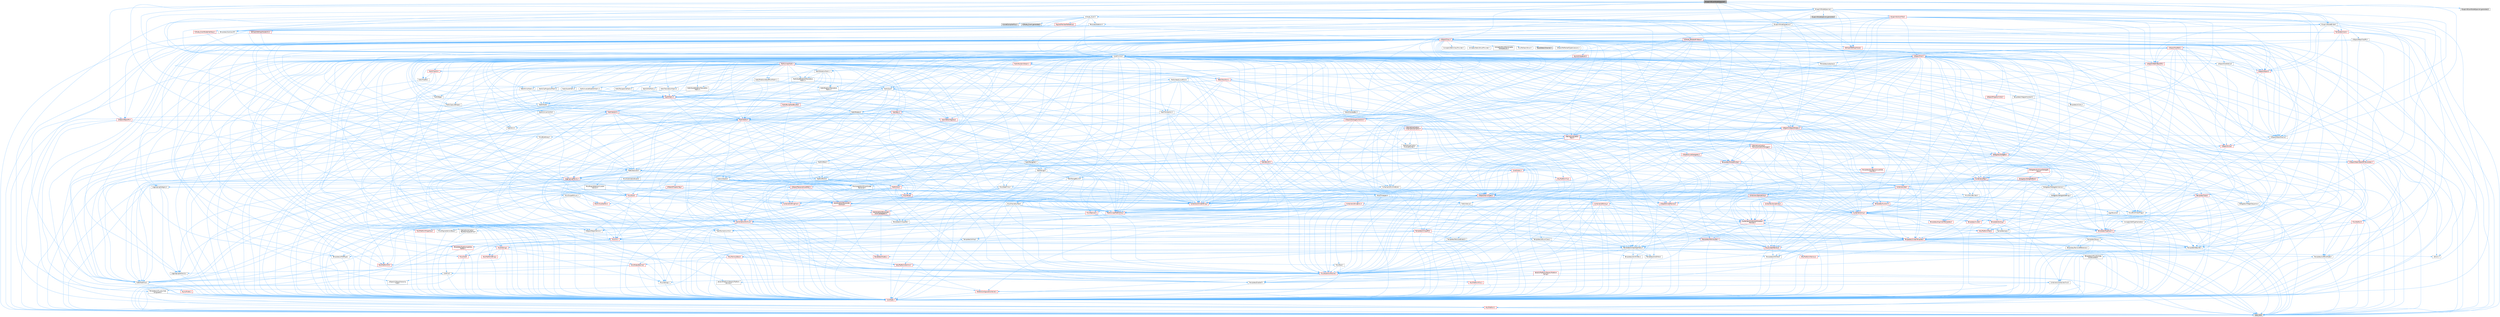 digraph "BlueprintEventNodeSpawner.h"
{
 // INTERACTIVE_SVG=YES
 // LATEX_PDF_SIZE
  bgcolor="transparent";
  edge [fontname=Helvetica,fontsize=10,labelfontname=Helvetica,labelfontsize=10];
  node [fontname=Helvetica,fontsize=10,shape=box,height=0.2,width=0.4];
  Node1 [id="Node000001",label="BlueprintEventNodeSpawner.h",height=0.2,width=0.4,color="gray40", fillcolor="grey60", style="filled", fontcolor="black",tooltip=" "];
  Node1 -> Node2 [id="edge1_Node000001_Node000002",color="steelblue1",style="solid",tooltip=" "];
  Node2 [id="Node000002",label="BlueprintNodeBinder.h",height=0.2,width=0.4,color="grey40", fillcolor="white", style="filled",URL="$de/dd8/BlueprintNodeBinder_8h.html",tooltip=" "];
  Node2 -> Node3 [id="edge2_Node000002_Node000003",color="steelblue1",style="solid",tooltip=" "];
  Node3 [id="Node000003",label="CoreMinimal.h",height=0.2,width=0.4,color="grey40", fillcolor="white", style="filled",URL="$d7/d67/CoreMinimal_8h.html",tooltip=" "];
  Node3 -> Node4 [id="edge3_Node000003_Node000004",color="steelblue1",style="solid",tooltip=" "];
  Node4 [id="Node000004",label="CoreTypes.h",height=0.2,width=0.4,color="red", fillcolor="#FFF0F0", style="filled",URL="$dc/dec/CoreTypes_8h.html",tooltip=" "];
  Node4 -> Node5 [id="edge4_Node000004_Node000005",color="steelblue1",style="solid",tooltip=" "];
  Node5 [id="Node000005",label="HAL/Platform.h",height=0.2,width=0.4,color="red", fillcolor="#FFF0F0", style="filled",URL="$d9/dd0/Platform_8h.html",tooltip=" "];
  Node5 -> Node8 [id="edge5_Node000005_Node000008",color="steelblue1",style="solid",tooltip=" "];
  Node8 [id="Node000008",label="type_traits",height=0.2,width=0.4,color="grey60", fillcolor="#E0E0E0", style="filled",tooltip=" "];
  Node3 -> Node18 [id="edge6_Node000003_Node000018",color="steelblue1",style="solid",tooltip=" "];
  Node18 [id="Node000018",label="CoreFwd.h",height=0.2,width=0.4,color="grey40", fillcolor="white", style="filled",URL="$d1/d1e/CoreFwd_8h.html",tooltip=" "];
  Node18 -> Node4 [id="edge7_Node000018_Node000004",color="steelblue1",style="solid",tooltip=" "];
  Node18 -> Node19 [id="edge8_Node000018_Node000019",color="steelblue1",style="solid",tooltip=" "];
  Node19 [id="Node000019",label="Containers/ContainersFwd.h",height=0.2,width=0.4,color="grey40", fillcolor="white", style="filled",URL="$d4/d0a/ContainersFwd_8h.html",tooltip=" "];
  Node19 -> Node5 [id="edge9_Node000019_Node000005",color="steelblue1",style="solid",tooltip=" "];
  Node19 -> Node4 [id="edge10_Node000019_Node000004",color="steelblue1",style="solid",tooltip=" "];
  Node19 -> Node20 [id="edge11_Node000019_Node000020",color="steelblue1",style="solid",tooltip=" "];
  Node20 [id="Node000020",label="Traits/IsContiguousContainer.h",height=0.2,width=0.4,color="red", fillcolor="#FFF0F0", style="filled",URL="$d5/d3c/IsContiguousContainer_8h.html",tooltip=" "];
  Node20 -> Node4 [id="edge12_Node000020_Node000004",color="steelblue1",style="solid",tooltip=" "];
  Node18 -> Node23 [id="edge13_Node000018_Node000023",color="steelblue1",style="solid",tooltip=" "];
  Node23 [id="Node000023",label="Math/MathFwd.h",height=0.2,width=0.4,color="grey40", fillcolor="white", style="filled",URL="$d2/d10/MathFwd_8h.html",tooltip=" "];
  Node23 -> Node5 [id="edge14_Node000023_Node000005",color="steelblue1",style="solid",tooltip=" "];
  Node18 -> Node24 [id="edge15_Node000018_Node000024",color="steelblue1",style="solid",tooltip=" "];
  Node24 [id="Node000024",label="UObject/UObjectHierarchy\lFwd.h",height=0.2,width=0.4,color="grey40", fillcolor="white", style="filled",URL="$d3/d13/UObjectHierarchyFwd_8h.html",tooltip=" "];
  Node3 -> Node24 [id="edge16_Node000003_Node000024",color="steelblue1",style="solid",tooltip=" "];
  Node3 -> Node19 [id="edge17_Node000003_Node000019",color="steelblue1",style="solid",tooltip=" "];
  Node3 -> Node25 [id="edge18_Node000003_Node000025",color="steelblue1",style="solid",tooltip=" "];
  Node25 [id="Node000025",label="Misc/VarArgs.h",height=0.2,width=0.4,color="grey40", fillcolor="white", style="filled",URL="$d5/d6f/VarArgs_8h.html",tooltip=" "];
  Node25 -> Node4 [id="edge19_Node000025_Node000004",color="steelblue1",style="solid",tooltip=" "];
  Node3 -> Node26 [id="edge20_Node000003_Node000026",color="steelblue1",style="solid",tooltip=" "];
  Node26 [id="Node000026",label="Logging/LogVerbosity.h",height=0.2,width=0.4,color="grey40", fillcolor="white", style="filled",URL="$d2/d8f/LogVerbosity_8h.html",tooltip=" "];
  Node26 -> Node4 [id="edge21_Node000026_Node000004",color="steelblue1",style="solid",tooltip=" "];
  Node3 -> Node27 [id="edge22_Node000003_Node000027",color="steelblue1",style="solid",tooltip=" "];
  Node27 [id="Node000027",label="Misc/OutputDevice.h",height=0.2,width=0.4,color="red", fillcolor="#FFF0F0", style="filled",URL="$d7/d32/OutputDevice_8h.html",tooltip=" "];
  Node27 -> Node18 [id="edge23_Node000027_Node000018",color="steelblue1",style="solid",tooltip=" "];
  Node27 -> Node4 [id="edge24_Node000027_Node000004",color="steelblue1",style="solid",tooltip=" "];
  Node27 -> Node26 [id="edge25_Node000027_Node000026",color="steelblue1",style="solid",tooltip=" "];
  Node27 -> Node25 [id="edge26_Node000027_Node000025",color="steelblue1",style="solid",tooltip=" "];
  Node3 -> Node33 [id="edge27_Node000003_Node000033",color="steelblue1",style="solid",tooltip=" "];
  Node33 [id="Node000033",label="HAL/PlatformCrt.h",height=0.2,width=0.4,color="red", fillcolor="#FFF0F0", style="filled",URL="$d8/d75/PlatformCrt_8h.html",tooltip=" "];
  Node3 -> Node43 [id="edge28_Node000003_Node000043",color="steelblue1",style="solid",tooltip=" "];
  Node43 [id="Node000043",label="HAL/PlatformMisc.h",height=0.2,width=0.4,color="red", fillcolor="#FFF0F0", style="filled",URL="$d0/df5/PlatformMisc_8h.html",tooltip=" "];
  Node43 -> Node4 [id="edge29_Node000043_Node000004",color="steelblue1",style="solid",tooltip=" "];
  Node3 -> Node62 [id="edge30_Node000003_Node000062",color="steelblue1",style="solid",tooltip=" "];
  Node62 [id="Node000062",label="Misc/AssertionMacros.h",height=0.2,width=0.4,color="red", fillcolor="#FFF0F0", style="filled",URL="$d0/dfa/AssertionMacros_8h.html",tooltip=" "];
  Node62 -> Node4 [id="edge31_Node000062_Node000004",color="steelblue1",style="solid",tooltip=" "];
  Node62 -> Node5 [id="edge32_Node000062_Node000005",color="steelblue1",style="solid",tooltip=" "];
  Node62 -> Node43 [id="edge33_Node000062_Node000043",color="steelblue1",style="solid",tooltip=" "];
  Node62 -> Node63 [id="edge34_Node000062_Node000063",color="steelblue1",style="solid",tooltip=" "];
  Node63 [id="Node000063",label="Templates/EnableIf.h",height=0.2,width=0.4,color="grey40", fillcolor="white", style="filled",URL="$d7/d60/EnableIf_8h.html",tooltip=" "];
  Node63 -> Node4 [id="edge35_Node000063_Node000004",color="steelblue1",style="solid",tooltip=" "];
  Node62 -> Node25 [id="edge36_Node000062_Node000025",color="steelblue1",style="solid",tooltip=" "];
  Node3 -> Node71 [id="edge37_Node000003_Node000071",color="steelblue1",style="solid",tooltip=" "];
  Node71 [id="Node000071",label="Templates/IsPointer.h",height=0.2,width=0.4,color="grey40", fillcolor="white", style="filled",URL="$d7/d05/IsPointer_8h.html",tooltip=" "];
  Node71 -> Node4 [id="edge38_Node000071_Node000004",color="steelblue1",style="solid",tooltip=" "];
  Node3 -> Node72 [id="edge39_Node000003_Node000072",color="steelblue1",style="solid",tooltip=" "];
  Node72 [id="Node000072",label="HAL/PlatformMemory.h",height=0.2,width=0.4,color="red", fillcolor="#FFF0F0", style="filled",URL="$de/d68/PlatformMemory_8h.html",tooltip=" "];
  Node72 -> Node4 [id="edge40_Node000072_Node000004",color="steelblue1",style="solid",tooltip=" "];
  Node3 -> Node55 [id="edge41_Node000003_Node000055",color="steelblue1",style="solid",tooltip=" "];
  Node55 [id="Node000055",label="HAL/PlatformAtomics.h",height=0.2,width=0.4,color="red", fillcolor="#FFF0F0", style="filled",URL="$d3/d36/PlatformAtomics_8h.html",tooltip=" "];
  Node55 -> Node4 [id="edge42_Node000055_Node000004",color="steelblue1",style="solid",tooltip=" "];
  Node3 -> Node77 [id="edge43_Node000003_Node000077",color="steelblue1",style="solid",tooltip=" "];
  Node77 [id="Node000077",label="Misc/Exec.h",height=0.2,width=0.4,color="grey40", fillcolor="white", style="filled",URL="$de/ddb/Exec_8h.html",tooltip=" "];
  Node77 -> Node4 [id="edge44_Node000077_Node000004",color="steelblue1",style="solid",tooltip=" "];
  Node77 -> Node62 [id="edge45_Node000077_Node000062",color="steelblue1",style="solid",tooltip=" "];
  Node3 -> Node78 [id="edge46_Node000003_Node000078",color="steelblue1",style="solid",tooltip=" "];
  Node78 [id="Node000078",label="HAL/MemoryBase.h",height=0.2,width=0.4,color="red", fillcolor="#FFF0F0", style="filled",URL="$d6/d9f/MemoryBase_8h.html",tooltip=" "];
  Node78 -> Node4 [id="edge47_Node000078_Node000004",color="steelblue1",style="solid",tooltip=" "];
  Node78 -> Node55 [id="edge48_Node000078_Node000055",color="steelblue1",style="solid",tooltip=" "];
  Node78 -> Node33 [id="edge49_Node000078_Node000033",color="steelblue1",style="solid",tooltip=" "];
  Node78 -> Node77 [id="edge50_Node000078_Node000077",color="steelblue1",style="solid",tooltip=" "];
  Node78 -> Node27 [id="edge51_Node000078_Node000027",color="steelblue1",style="solid",tooltip=" "];
  Node3 -> Node88 [id="edge52_Node000003_Node000088",color="steelblue1",style="solid",tooltip=" "];
  Node88 [id="Node000088",label="HAL/UnrealMemory.h",height=0.2,width=0.4,color="red", fillcolor="#FFF0F0", style="filled",URL="$d9/d96/UnrealMemory_8h.html",tooltip=" "];
  Node88 -> Node4 [id="edge53_Node000088_Node000004",color="steelblue1",style="solid",tooltip=" "];
  Node88 -> Node78 [id="edge54_Node000088_Node000078",color="steelblue1",style="solid",tooltip=" "];
  Node88 -> Node72 [id="edge55_Node000088_Node000072",color="steelblue1",style="solid",tooltip=" "];
  Node88 -> Node71 [id="edge56_Node000088_Node000071",color="steelblue1",style="solid",tooltip=" "];
  Node3 -> Node90 [id="edge57_Node000003_Node000090",color="steelblue1",style="solid",tooltip=" "];
  Node90 [id="Node000090",label="Templates/IsArithmetic.h",height=0.2,width=0.4,color="grey40", fillcolor="white", style="filled",URL="$d2/d5d/IsArithmetic_8h.html",tooltip=" "];
  Node90 -> Node4 [id="edge58_Node000090_Node000004",color="steelblue1",style="solid",tooltip=" "];
  Node3 -> Node84 [id="edge59_Node000003_Node000084",color="steelblue1",style="solid",tooltip=" "];
  Node84 [id="Node000084",label="Templates/AndOrNot.h",height=0.2,width=0.4,color="grey40", fillcolor="white", style="filled",URL="$db/d0a/AndOrNot_8h.html",tooltip=" "];
  Node84 -> Node4 [id="edge60_Node000084_Node000004",color="steelblue1",style="solid",tooltip=" "];
  Node3 -> Node91 [id="edge61_Node000003_Node000091",color="steelblue1",style="solid",tooltip=" "];
  Node91 [id="Node000091",label="Templates/IsPODType.h",height=0.2,width=0.4,color="grey40", fillcolor="white", style="filled",URL="$d7/db1/IsPODType_8h.html",tooltip=" "];
  Node91 -> Node4 [id="edge62_Node000091_Node000004",color="steelblue1",style="solid",tooltip=" "];
  Node3 -> Node92 [id="edge63_Node000003_Node000092",color="steelblue1",style="solid",tooltip=" "];
  Node92 [id="Node000092",label="Templates/IsUECoreType.h",height=0.2,width=0.4,color="grey40", fillcolor="white", style="filled",URL="$d1/db8/IsUECoreType_8h.html",tooltip=" "];
  Node92 -> Node4 [id="edge64_Node000092_Node000004",color="steelblue1",style="solid",tooltip=" "];
  Node92 -> Node8 [id="edge65_Node000092_Node000008",color="steelblue1",style="solid",tooltip=" "];
  Node3 -> Node85 [id="edge66_Node000003_Node000085",color="steelblue1",style="solid",tooltip=" "];
  Node85 [id="Node000085",label="Templates/IsTriviallyCopy\lConstructible.h",height=0.2,width=0.4,color="grey40", fillcolor="white", style="filled",URL="$d3/d78/IsTriviallyCopyConstructible_8h.html",tooltip=" "];
  Node85 -> Node4 [id="edge67_Node000085_Node000004",color="steelblue1",style="solid",tooltip=" "];
  Node85 -> Node8 [id="edge68_Node000085_Node000008",color="steelblue1",style="solid",tooltip=" "];
  Node3 -> Node93 [id="edge69_Node000003_Node000093",color="steelblue1",style="solid",tooltip=" "];
  Node93 [id="Node000093",label="Templates/UnrealTypeTraits.h",height=0.2,width=0.4,color="grey40", fillcolor="white", style="filled",URL="$d2/d2d/UnrealTypeTraits_8h.html",tooltip=" "];
  Node93 -> Node4 [id="edge70_Node000093_Node000004",color="steelblue1",style="solid",tooltip=" "];
  Node93 -> Node71 [id="edge71_Node000093_Node000071",color="steelblue1",style="solid",tooltip=" "];
  Node93 -> Node62 [id="edge72_Node000093_Node000062",color="steelblue1",style="solid",tooltip=" "];
  Node93 -> Node84 [id="edge73_Node000093_Node000084",color="steelblue1",style="solid",tooltip=" "];
  Node93 -> Node63 [id="edge74_Node000093_Node000063",color="steelblue1",style="solid",tooltip=" "];
  Node93 -> Node90 [id="edge75_Node000093_Node000090",color="steelblue1",style="solid",tooltip=" "];
  Node93 -> Node30 [id="edge76_Node000093_Node000030",color="steelblue1",style="solid",tooltip=" "];
  Node30 [id="Node000030",label="IsEnum.h",height=0.2,width=0.4,color="grey40", fillcolor="white", style="filled",URL="$d4/de5/IsEnum_8h.html",tooltip=" "];
  Node93 -> Node94 [id="edge77_Node000093_Node000094",color="steelblue1",style="solid",tooltip=" "];
  Node94 [id="Node000094",label="Templates/Models.h",height=0.2,width=0.4,color="red", fillcolor="#FFF0F0", style="filled",URL="$d3/d0c/Models_8h.html",tooltip=" "];
  Node93 -> Node91 [id="edge78_Node000093_Node000091",color="steelblue1",style="solid",tooltip=" "];
  Node93 -> Node92 [id="edge79_Node000093_Node000092",color="steelblue1",style="solid",tooltip=" "];
  Node93 -> Node85 [id="edge80_Node000093_Node000085",color="steelblue1",style="solid",tooltip=" "];
  Node3 -> Node63 [id="edge81_Node000003_Node000063",color="steelblue1",style="solid",tooltip=" "];
  Node3 -> Node95 [id="edge82_Node000003_Node000095",color="steelblue1",style="solid",tooltip=" "];
  Node95 [id="Node000095",label="Templates/RemoveReference.h",height=0.2,width=0.4,color="grey40", fillcolor="white", style="filled",URL="$da/dbe/RemoveReference_8h.html",tooltip=" "];
  Node95 -> Node4 [id="edge83_Node000095_Node000004",color="steelblue1",style="solid",tooltip=" "];
  Node3 -> Node96 [id="edge84_Node000003_Node000096",color="steelblue1",style="solid",tooltip=" "];
  Node96 [id="Node000096",label="Templates/IntegralConstant.h",height=0.2,width=0.4,color="grey40", fillcolor="white", style="filled",URL="$db/d1b/IntegralConstant_8h.html",tooltip=" "];
  Node96 -> Node4 [id="edge85_Node000096_Node000004",color="steelblue1",style="solid",tooltip=" "];
  Node3 -> Node97 [id="edge86_Node000003_Node000097",color="steelblue1",style="solid",tooltip=" "];
  Node97 [id="Node000097",label="Templates/IsClass.h",height=0.2,width=0.4,color="grey40", fillcolor="white", style="filled",URL="$db/dcb/IsClass_8h.html",tooltip=" "];
  Node97 -> Node4 [id="edge87_Node000097_Node000004",color="steelblue1",style="solid",tooltip=" "];
  Node3 -> Node98 [id="edge88_Node000003_Node000098",color="steelblue1",style="solid",tooltip=" "];
  Node98 [id="Node000098",label="Templates/TypeCompatible\lBytes.h",height=0.2,width=0.4,color="red", fillcolor="#FFF0F0", style="filled",URL="$df/d0a/TypeCompatibleBytes_8h.html",tooltip=" "];
  Node98 -> Node4 [id="edge89_Node000098_Node000004",color="steelblue1",style="solid",tooltip=" "];
  Node98 -> Node8 [id="edge90_Node000098_Node000008",color="steelblue1",style="solid",tooltip=" "];
  Node3 -> Node20 [id="edge91_Node000003_Node000020",color="steelblue1",style="solid",tooltip=" "];
  Node3 -> Node99 [id="edge92_Node000003_Node000099",color="steelblue1",style="solid",tooltip=" "];
  Node99 [id="Node000099",label="Templates/UnrealTemplate.h",height=0.2,width=0.4,color="red", fillcolor="#FFF0F0", style="filled",URL="$d4/d24/UnrealTemplate_8h.html",tooltip=" "];
  Node99 -> Node4 [id="edge93_Node000099_Node000004",color="steelblue1",style="solid",tooltip=" "];
  Node99 -> Node71 [id="edge94_Node000099_Node000071",color="steelblue1",style="solid",tooltip=" "];
  Node99 -> Node88 [id="edge95_Node000099_Node000088",color="steelblue1",style="solid",tooltip=" "];
  Node99 -> Node93 [id="edge96_Node000099_Node000093",color="steelblue1",style="solid",tooltip=" "];
  Node99 -> Node95 [id="edge97_Node000099_Node000095",color="steelblue1",style="solid",tooltip=" "];
  Node99 -> Node65 [id="edge98_Node000099_Node000065",color="steelblue1",style="solid",tooltip=" "];
  Node65 [id="Node000065",label="Templates/Requires.h",height=0.2,width=0.4,color="grey40", fillcolor="white", style="filled",URL="$dc/d96/Requires_8h.html",tooltip=" "];
  Node65 -> Node63 [id="edge99_Node000065_Node000063",color="steelblue1",style="solid",tooltip=" "];
  Node65 -> Node8 [id="edge100_Node000065_Node000008",color="steelblue1",style="solid",tooltip=" "];
  Node99 -> Node98 [id="edge101_Node000099_Node000098",color="steelblue1",style="solid",tooltip=" "];
  Node99 -> Node20 [id="edge102_Node000099_Node000020",color="steelblue1",style="solid",tooltip=" "];
  Node99 -> Node8 [id="edge103_Node000099_Node000008",color="steelblue1",style="solid",tooltip=" "];
  Node3 -> Node48 [id="edge104_Node000003_Node000048",color="steelblue1",style="solid",tooltip=" "];
  Node48 [id="Node000048",label="Math/NumericLimits.h",height=0.2,width=0.4,color="grey40", fillcolor="white", style="filled",URL="$df/d1b/NumericLimits_8h.html",tooltip=" "];
  Node48 -> Node4 [id="edge105_Node000048_Node000004",color="steelblue1",style="solid",tooltip=" "];
  Node3 -> Node103 [id="edge106_Node000003_Node000103",color="steelblue1",style="solid",tooltip=" "];
  Node103 [id="Node000103",label="HAL/PlatformMath.h",height=0.2,width=0.4,color="red", fillcolor="#FFF0F0", style="filled",URL="$dc/d53/PlatformMath_8h.html",tooltip=" "];
  Node103 -> Node4 [id="edge107_Node000103_Node000004",color="steelblue1",style="solid",tooltip=" "];
  Node3 -> Node86 [id="edge108_Node000003_Node000086",color="steelblue1",style="solid",tooltip=" "];
  Node86 [id="Node000086",label="Templates/IsTriviallyCopy\lAssignable.h",height=0.2,width=0.4,color="grey40", fillcolor="white", style="filled",URL="$d2/df2/IsTriviallyCopyAssignable_8h.html",tooltip=" "];
  Node86 -> Node4 [id="edge109_Node000086_Node000004",color="steelblue1",style="solid",tooltip=" "];
  Node86 -> Node8 [id="edge110_Node000086_Node000008",color="steelblue1",style="solid",tooltip=" "];
  Node3 -> Node111 [id="edge111_Node000003_Node000111",color="steelblue1",style="solid",tooltip=" "];
  Node111 [id="Node000111",label="Templates/MemoryOps.h",height=0.2,width=0.4,color="red", fillcolor="#FFF0F0", style="filled",URL="$db/dea/MemoryOps_8h.html",tooltip=" "];
  Node111 -> Node4 [id="edge112_Node000111_Node000004",color="steelblue1",style="solid",tooltip=" "];
  Node111 -> Node88 [id="edge113_Node000111_Node000088",color="steelblue1",style="solid",tooltip=" "];
  Node111 -> Node86 [id="edge114_Node000111_Node000086",color="steelblue1",style="solid",tooltip=" "];
  Node111 -> Node85 [id="edge115_Node000111_Node000085",color="steelblue1",style="solid",tooltip=" "];
  Node111 -> Node65 [id="edge116_Node000111_Node000065",color="steelblue1",style="solid",tooltip=" "];
  Node111 -> Node93 [id="edge117_Node000111_Node000093",color="steelblue1",style="solid",tooltip=" "];
  Node111 -> Node8 [id="edge118_Node000111_Node000008",color="steelblue1",style="solid",tooltip=" "];
  Node3 -> Node112 [id="edge119_Node000003_Node000112",color="steelblue1",style="solid",tooltip=" "];
  Node112 [id="Node000112",label="Containers/ContainerAllocation\lPolicies.h",height=0.2,width=0.4,color="red", fillcolor="#FFF0F0", style="filled",URL="$d7/dff/ContainerAllocationPolicies_8h.html",tooltip=" "];
  Node112 -> Node4 [id="edge120_Node000112_Node000004",color="steelblue1",style="solid",tooltip=" "];
  Node112 -> Node112 [id="edge121_Node000112_Node000112",color="steelblue1",style="solid",tooltip=" "];
  Node112 -> Node103 [id="edge122_Node000112_Node000103",color="steelblue1",style="solid",tooltip=" "];
  Node112 -> Node88 [id="edge123_Node000112_Node000088",color="steelblue1",style="solid",tooltip=" "];
  Node112 -> Node48 [id="edge124_Node000112_Node000048",color="steelblue1",style="solid",tooltip=" "];
  Node112 -> Node62 [id="edge125_Node000112_Node000062",color="steelblue1",style="solid",tooltip=" "];
  Node112 -> Node111 [id="edge126_Node000112_Node000111",color="steelblue1",style="solid",tooltip=" "];
  Node112 -> Node98 [id="edge127_Node000112_Node000098",color="steelblue1",style="solid",tooltip=" "];
  Node112 -> Node8 [id="edge128_Node000112_Node000008",color="steelblue1",style="solid",tooltip=" "];
  Node3 -> Node115 [id="edge129_Node000003_Node000115",color="steelblue1",style="solid",tooltip=" "];
  Node115 [id="Node000115",label="Templates/IsEnumClass.h",height=0.2,width=0.4,color="grey40", fillcolor="white", style="filled",URL="$d7/d15/IsEnumClass_8h.html",tooltip=" "];
  Node115 -> Node4 [id="edge130_Node000115_Node000004",color="steelblue1",style="solid",tooltip=" "];
  Node115 -> Node84 [id="edge131_Node000115_Node000084",color="steelblue1",style="solid",tooltip=" "];
  Node3 -> Node116 [id="edge132_Node000003_Node000116",color="steelblue1",style="solid",tooltip=" "];
  Node116 [id="Node000116",label="HAL/PlatformProperties.h",height=0.2,width=0.4,color="red", fillcolor="#FFF0F0", style="filled",URL="$d9/db0/PlatformProperties_8h.html",tooltip=" "];
  Node116 -> Node4 [id="edge133_Node000116_Node000004",color="steelblue1",style="solid",tooltip=" "];
  Node3 -> Node119 [id="edge134_Node000003_Node000119",color="steelblue1",style="solid",tooltip=" "];
  Node119 [id="Node000119",label="Misc/EngineVersionBase.h",height=0.2,width=0.4,color="grey40", fillcolor="white", style="filled",URL="$d5/d2b/EngineVersionBase_8h.html",tooltip=" "];
  Node119 -> Node4 [id="edge135_Node000119_Node000004",color="steelblue1",style="solid",tooltip=" "];
  Node3 -> Node120 [id="edge136_Node000003_Node000120",color="steelblue1",style="solid",tooltip=" "];
  Node120 [id="Node000120",label="Internationalization\l/TextNamespaceFwd.h",height=0.2,width=0.4,color="grey40", fillcolor="white", style="filled",URL="$d8/d97/TextNamespaceFwd_8h.html",tooltip=" "];
  Node120 -> Node4 [id="edge137_Node000120_Node000004",color="steelblue1",style="solid",tooltip=" "];
  Node3 -> Node121 [id="edge138_Node000003_Node000121",color="steelblue1",style="solid",tooltip=" "];
  Node121 [id="Node000121",label="Serialization/Archive.h",height=0.2,width=0.4,color="red", fillcolor="#FFF0F0", style="filled",URL="$d7/d3b/Archive_8h.html",tooltip=" "];
  Node121 -> Node18 [id="edge139_Node000121_Node000018",color="steelblue1",style="solid",tooltip=" "];
  Node121 -> Node4 [id="edge140_Node000121_Node000004",color="steelblue1",style="solid",tooltip=" "];
  Node121 -> Node116 [id="edge141_Node000121_Node000116",color="steelblue1",style="solid",tooltip=" "];
  Node121 -> Node120 [id="edge142_Node000121_Node000120",color="steelblue1",style="solid",tooltip=" "];
  Node121 -> Node23 [id="edge143_Node000121_Node000023",color="steelblue1",style="solid",tooltip=" "];
  Node121 -> Node62 [id="edge144_Node000121_Node000062",color="steelblue1",style="solid",tooltip=" "];
  Node121 -> Node119 [id="edge145_Node000121_Node000119",color="steelblue1",style="solid",tooltip=" "];
  Node121 -> Node25 [id="edge146_Node000121_Node000025",color="steelblue1",style="solid",tooltip=" "];
  Node121 -> Node63 [id="edge147_Node000121_Node000063",color="steelblue1",style="solid",tooltip=" "];
  Node121 -> Node115 [id="edge148_Node000121_Node000115",color="steelblue1",style="solid",tooltip=" "];
  Node121 -> Node99 [id="edge149_Node000121_Node000099",color="steelblue1",style="solid",tooltip=" "];
  Node121 -> Node124 [id="edge150_Node000121_Node000124",color="steelblue1",style="solid",tooltip=" "];
  Node124 [id="Node000124",label="UObject/ObjectVersion.h",height=0.2,width=0.4,color="grey40", fillcolor="white", style="filled",URL="$da/d63/ObjectVersion_8h.html",tooltip=" "];
  Node124 -> Node4 [id="edge151_Node000124_Node000004",color="steelblue1",style="solid",tooltip=" "];
  Node3 -> Node125 [id="edge152_Node000003_Node000125",color="steelblue1",style="solid",tooltip=" "];
  Node125 [id="Node000125",label="Templates/Less.h",height=0.2,width=0.4,color="grey40", fillcolor="white", style="filled",URL="$de/dc8/Less_8h.html",tooltip=" "];
  Node125 -> Node4 [id="edge153_Node000125_Node000004",color="steelblue1",style="solid",tooltip=" "];
  Node125 -> Node99 [id="edge154_Node000125_Node000099",color="steelblue1",style="solid",tooltip=" "];
  Node3 -> Node126 [id="edge155_Node000003_Node000126",color="steelblue1",style="solid",tooltip=" "];
  Node126 [id="Node000126",label="Templates/Sorting.h",height=0.2,width=0.4,color="red", fillcolor="#FFF0F0", style="filled",URL="$d3/d9e/Sorting_8h.html",tooltip=" "];
  Node126 -> Node4 [id="edge156_Node000126_Node000004",color="steelblue1",style="solid",tooltip=" "];
  Node126 -> Node103 [id="edge157_Node000126_Node000103",color="steelblue1",style="solid",tooltip=" "];
  Node126 -> Node125 [id="edge158_Node000126_Node000125",color="steelblue1",style="solid",tooltip=" "];
  Node3 -> Node137 [id="edge159_Node000003_Node000137",color="steelblue1",style="solid",tooltip=" "];
  Node137 [id="Node000137",label="Misc/Char.h",height=0.2,width=0.4,color="red", fillcolor="#FFF0F0", style="filled",URL="$d0/d58/Char_8h.html",tooltip=" "];
  Node137 -> Node4 [id="edge160_Node000137_Node000004",color="steelblue1",style="solid",tooltip=" "];
  Node137 -> Node8 [id="edge161_Node000137_Node000008",color="steelblue1",style="solid",tooltip=" "];
  Node3 -> Node140 [id="edge162_Node000003_Node000140",color="steelblue1",style="solid",tooltip=" "];
  Node140 [id="Node000140",label="GenericPlatform/GenericPlatform\lStricmp.h",height=0.2,width=0.4,color="grey40", fillcolor="white", style="filled",URL="$d2/d86/GenericPlatformStricmp_8h.html",tooltip=" "];
  Node140 -> Node4 [id="edge163_Node000140_Node000004",color="steelblue1",style="solid",tooltip=" "];
  Node3 -> Node141 [id="edge164_Node000003_Node000141",color="steelblue1",style="solid",tooltip=" "];
  Node141 [id="Node000141",label="GenericPlatform/GenericPlatform\lString.h",height=0.2,width=0.4,color="red", fillcolor="#FFF0F0", style="filled",URL="$dd/d20/GenericPlatformString_8h.html",tooltip=" "];
  Node141 -> Node4 [id="edge165_Node000141_Node000004",color="steelblue1",style="solid",tooltip=" "];
  Node141 -> Node140 [id="edge166_Node000141_Node000140",color="steelblue1",style="solid",tooltip=" "];
  Node141 -> Node63 [id="edge167_Node000141_Node000063",color="steelblue1",style="solid",tooltip=" "];
  Node141 -> Node8 [id="edge168_Node000141_Node000008",color="steelblue1",style="solid",tooltip=" "];
  Node3 -> Node74 [id="edge169_Node000003_Node000074",color="steelblue1",style="solid",tooltip=" "];
  Node74 [id="Node000074",label="HAL/PlatformString.h",height=0.2,width=0.4,color="red", fillcolor="#FFF0F0", style="filled",URL="$db/db5/PlatformString_8h.html",tooltip=" "];
  Node74 -> Node4 [id="edge170_Node000074_Node000004",color="steelblue1",style="solid",tooltip=" "];
  Node3 -> Node144 [id="edge171_Node000003_Node000144",color="steelblue1",style="solid",tooltip=" "];
  Node144 [id="Node000144",label="Misc/CString.h",height=0.2,width=0.4,color="red", fillcolor="#FFF0F0", style="filled",URL="$d2/d49/CString_8h.html",tooltip=" "];
  Node144 -> Node4 [id="edge172_Node000144_Node000004",color="steelblue1",style="solid",tooltip=" "];
  Node144 -> Node33 [id="edge173_Node000144_Node000033",color="steelblue1",style="solid",tooltip=" "];
  Node144 -> Node74 [id="edge174_Node000144_Node000074",color="steelblue1",style="solid",tooltip=" "];
  Node144 -> Node62 [id="edge175_Node000144_Node000062",color="steelblue1",style="solid",tooltip=" "];
  Node144 -> Node137 [id="edge176_Node000144_Node000137",color="steelblue1",style="solid",tooltip=" "];
  Node144 -> Node25 [id="edge177_Node000144_Node000025",color="steelblue1",style="solid",tooltip=" "];
  Node3 -> Node145 [id="edge178_Node000003_Node000145",color="steelblue1",style="solid",tooltip=" "];
  Node145 [id="Node000145",label="Misc/Crc.h",height=0.2,width=0.4,color="red", fillcolor="#FFF0F0", style="filled",URL="$d4/dd2/Crc_8h.html",tooltip=" "];
  Node145 -> Node4 [id="edge179_Node000145_Node000004",color="steelblue1",style="solid",tooltip=" "];
  Node145 -> Node74 [id="edge180_Node000145_Node000074",color="steelblue1",style="solid",tooltip=" "];
  Node145 -> Node62 [id="edge181_Node000145_Node000062",color="steelblue1",style="solid",tooltip=" "];
  Node145 -> Node144 [id="edge182_Node000145_Node000144",color="steelblue1",style="solid",tooltip=" "];
  Node145 -> Node137 [id="edge183_Node000145_Node000137",color="steelblue1",style="solid",tooltip=" "];
  Node145 -> Node93 [id="edge184_Node000145_Node000093",color="steelblue1",style="solid",tooltip=" "];
  Node3 -> Node136 [id="edge185_Node000003_Node000136",color="steelblue1",style="solid",tooltip=" "];
  Node136 [id="Node000136",label="Math/UnrealMathUtility.h",height=0.2,width=0.4,color="red", fillcolor="#FFF0F0", style="filled",URL="$db/db8/UnrealMathUtility_8h.html",tooltip=" "];
  Node136 -> Node4 [id="edge186_Node000136_Node000004",color="steelblue1",style="solid",tooltip=" "];
  Node136 -> Node62 [id="edge187_Node000136_Node000062",color="steelblue1",style="solid",tooltip=" "];
  Node136 -> Node103 [id="edge188_Node000136_Node000103",color="steelblue1",style="solid",tooltip=" "];
  Node136 -> Node23 [id="edge189_Node000136_Node000023",color="steelblue1",style="solid",tooltip=" "];
  Node136 -> Node65 [id="edge190_Node000136_Node000065",color="steelblue1",style="solid",tooltip=" "];
  Node3 -> Node146 [id="edge191_Node000003_Node000146",color="steelblue1",style="solid",tooltip=" "];
  Node146 [id="Node000146",label="Containers/UnrealString.h",height=0.2,width=0.4,color="red", fillcolor="#FFF0F0", style="filled",URL="$d5/dba/UnrealString_8h.html",tooltip=" "];
  Node3 -> Node150 [id="edge192_Node000003_Node000150",color="steelblue1",style="solid",tooltip=" "];
  Node150 [id="Node000150",label="Containers/Array.h",height=0.2,width=0.4,color="red", fillcolor="#FFF0F0", style="filled",URL="$df/dd0/Array_8h.html",tooltip=" "];
  Node150 -> Node4 [id="edge193_Node000150_Node000004",color="steelblue1",style="solid",tooltip=" "];
  Node150 -> Node62 [id="edge194_Node000150_Node000062",color="steelblue1",style="solid",tooltip=" "];
  Node150 -> Node88 [id="edge195_Node000150_Node000088",color="steelblue1",style="solid",tooltip=" "];
  Node150 -> Node93 [id="edge196_Node000150_Node000093",color="steelblue1",style="solid",tooltip=" "];
  Node150 -> Node99 [id="edge197_Node000150_Node000099",color="steelblue1",style="solid",tooltip=" "];
  Node150 -> Node112 [id="edge198_Node000150_Node000112",color="steelblue1",style="solid",tooltip=" "];
  Node150 -> Node121 [id="edge199_Node000150_Node000121",color="steelblue1",style="solid",tooltip=" "];
  Node150 -> Node171 [id="edge200_Node000150_Node000171",color="steelblue1",style="solid",tooltip=" "];
  Node171 [id="Node000171",label="Concepts/GetTypeHashable.h",height=0.2,width=0.4,color="grey40", fillcolor="white", style="filled",URL="$d3/da2/GetTypeHashable_8h.html",tooltip=" "];
  Node171 -> Node4 [id="edge201_Node000171_Node000004",color="steelblue1",style="solid",tooltip=" "];
  Node171 -> Node162 [id="edge202_Node000171_Node000162",color="steelblue1",style="solid",tooltip=" "];
  Node162 [id="Node000162",label="Templates/TypeHash.h",height=0.2,width=0.4,color="red", fillcolor="#FFF0F0", style="filled",URL="$d1/d62/TypeHash_8h.html",tooltip=" "];
  Node162 -> Node4 [id="edge203_Node000162_Node000004",color="steelblue1",style="solid",tooltip=" "];
  Node162 -> Node65 [id="edge204_Node000162_Node000065",color="steelblue1",style="solid",tooltip=" "];
  Node162 -> Node145 [id="edge205_Node000162_Node000145",color="steelblue1",style="solid",tooltip=" "];
  Node162 -> Node8 [id="edge206_Node000162_Node000008",color="steelblue1",style="solid",tooltip=" "];
  Node150 -> Node129 [id="edge207_Node000150_Node000129",color="steelblue1",style="solid",tooltip=" "];
  Node129 [id="Node000129",label="Templates/Invoke.h",height=0.2,width=0.4,color="red", fillcolor="#FFF0F0", style="filled",URL="$d7/deb/Invoke_8h.html",tooltip=" "];
  Node129 -> Node4 [id="edge208_Node000129_Node000004",color="steelblue1",style="solid",tooltip=" "];
  Node129 -> Node99 [id="edge209_Node000129_Node000099",color="steelblue1",style="solid",tooltip=" "];
  Node129 -> Node8 [id="edge210_Node000129_Node000008",color="steelblue1",style="solid",tooltip=" "];
  Node150 -> Node125 [id="edge211_Node000150_Node000125",color="steelblue1",style="solid",tooltip=" "];
  Node150 -> Node65 [id="edge212_Node000150_Node000065",color="steelblue1",style="solid",tooltip=" "];
  Node150 -> Node126 [id="edge213_Node000150_Node000126",color="steelblue1",style="solid",tooltip=" "];
  Node150 -> Node173 [id="edge214_Node000150_Node000173",color="steelblue1",style="solid",tooltip=" "];
  Node173 [id="Node000173",label="Templates/AlignmentTemplates.h",height=0.2,width=0.4,color="red", fillcolor="#FFF0F0", style="filled",URL="$dd/d32/AlignmentTemplates_8h.html",tooltip=" "];
  Node173 -> Node4 [id="edge215_Node000173_Node000004",color="steelblue1",style="solid",tooltip=" "];
  Node173 -> Node71 [id="edge216_Node000173_Node000071",color="steelblue1",style="solid",tooltip=" "];
  Node150 -> Node8 [id="edge217_Node000150_Node000008",color="steelblue1",style="solid",tooltip=" "];
  Node3 -> Node174 [id="edge218_Node000003_Node000174",color="steelblue1",style="solid",tooltip=" "];
  Node174 [id="Node000174",label="Misc/FrameNumber.h",height=0.2,width=0.4,color="grey40", fillcolor="white", style="filled",URL="$dd/dbd/FrameNumber_8h.html",tooltip=" "];
  Node174 -> Node4 [id="edge219_Node000174_Node000004",color="steelblue1",style="solid",tooltip=" "];
  Node174 -> Node48 [id="edge220_Node000174_Node000048",color="steelblue1",style="solid",tooltip=" "];
  Node174 -> Node136 [id="edge221_Node000174_Node000136",color="steelblue1",style="solid",tooltip=" "];
  Node174 -> Node63 [id="edge222_Node000174_Node000063",color="steelblue1",style="solid",tooltip=" "];
  Node174 -> Node93 [id="edge223_Node000174_Node000093",color="steelblue1",style="solid",tooltip=" "];
  Node3 -> Node175 [id="edge224_Node000003_Node000175",color="steelblue1",style="solid",tooltip=" "];
  Node175 [id="Node000175",label="Misc/Timespan.h",height=0.2,width=0.4,color="grey40", fillcolor="white", style="filled",URL="$da/dd9/Timespan_8h.html",tooltip=" "];
  Node175 -> Node4 [id="edge225_Node000175_Node000004",color="steelblue1",style="solid",tooltip=" "];
  Node175 -> Node176 [id="edge226_Node000175_Node000176",color="steelblue1",style="solid",tooltip=" "];
  Node176 [id="Node000176",label="Math/Interval.h",height=0.2,width=0.4,color="grey40", fillcolor="white", style="filled",URL="$d1/d55/Interval_8h.html",tooltip=" "];
  Node176 -> Node4 [id="edge227_Node000176_Node000004",color="steelblue1",style="solid",tooltip=" "];
  Node176 -> Node90 [id="edge228_Node000176_Node000090",color="steelblue1",style="solid",tooltip=" "];
  Node176 -> Node93 [id="edge229_Node000176_Node000093",color="steelblue1",style="solid",tooltip=" "];
  Node176 -> Node48 [id="edge230_Node000176_Node000048",color="steelblue1",style="solid",tooltip=" "];
  Node176 -> Node136 [id="edge231_Node000176_Node000136",color="steelblue1",style="solid",tooltip=" "];
  Node175 -> Node136 [id="edge232_Node000175_Node000136",color="steelblue1",style="solid",tooltip=" "];
  Node175 -> Node62 [id="edge233_Node000175_Node000062",color="steelblue1",style="solid",tooltip=" "];
  Node3 -> Node177 [id="edge234_Node000003_Node000177",color="steelblue1",style="solid",tooltip=" "];
  Node177 [id="Node000177",label="Containers/StringConv.h",height=0.2,width=0.4,color="red", fillcolor="#FFF0F0", style="filled",URL="$d3/ddf/StringConv_8h.html",tooltip=" "];
  Node177 -> Node4 [id="edge235_Node000177_Node000004",color="steelblue1",style="solid",tooltip=" "];
  Node177 -> Node62 [id="edge236_Node000177_Node000062",color="steelblue1",style="solid",tooltip=" "];
  Node177 -> Node112 [id="edge237_Node000177_Node000112",color="steelblue1",style="solid",tooltip=" "];
  Node177 -> Node150 [id="edge238_Node000177_Node000150",color="steelblue1",style="solid",tooltip=" "];
  Node177 -> Node144 [id="edge239_Node000177_Node000144",color="steelblue1",style="solid",tooltip=" "];
  Node177 -> Node178 [id="edge240_Node000177_Node000178",color="steelblue1",style="solid",tooltip=" "];
  Node178 [id="Node000178",label="Templates/IsArray.h",height=0.2,width=0.4,color="grey40", fillcolor="white", style="filled",URL="$d8/d8d/IsArray_8h.html",tooltip=" "];
  Node178 -> Node4 [id="edge241_Node000178_Node000004",color="steelblue1",style="solid",tooltip=" "];
  Node177 -> Node99 [id="edge242_Node000177_Node000099",color="steelblue1",style="solid",tooltip=" "];
  Node177 -> Node93 [id="edge243_Node000177_Node000093",color="steelblue1",style="solid",tooltip=" "];
  Node177 -> Node20 [id="edge244_Node000177_Node000020",color="steelblue1",style="solid",tooltip=" "];
  Node177 -> Node8 [id="edge245_Node000177_Node000008",color="steelblue1",style="solid",tooltip=" "];
  Node3 -> Node179 [id="edge246_Node000003_Node000179",color="steelblue1",style="solid",tooltip=" "];
  Node179 [id="Node000179",label="UObject/UnrealNames.h",height=0.2,width=0.4,color="red", fillcolor="#FFF0F0", style="filled",URL="$d8/db1/UnrealNames_8h.html",tooltip=" "];
  Node179 -> Node4 [id="edge247_Node000179_Node000004",color="steelblue1",style="solid",tooltip=" "];
  Node3 -> Node181 [id="edge248_Node000003_Node000181",color="steelblue1",style="solid",tooltip=" "];
  Node181 [id="Node000181",label="UObject/NameTypes.h",height=0.2,width=0.4,color="red", fillcolor="#FFF0F0", style="filled",URL="$d6/d35/NameTypes_8h.html",tooltip=" "];
  Node181 -> Node4 [id="edge249_Node000181_Node000004",color="steelblue1",style="solid",tooltip=" "];
  Node181 -> Node62 [id="edge250_Node000181_Node000062",color="steelblue1",style="solid",tooltip=" "];
  Node181 -> Node88 [id="edge251_Node000181_Node000088",color="steelblue1",style="solid",tooltip=" "];
  Node181 -> Node93 [id="edge252_Node000181_Node000093",color="steelblue1",style="solid",tooltip=" "];
  Node181 -> Node99 [id="edge253_Node000181_Node000099",color="steelblue1",style="solid",tooltip=" "];
  Node181 -> Node146 [id="edge254_Node000181_Node000146",color="steelblue1",style="solid",tooltip=" "];
  Node181 -> Node182 [id="edge255_Node000181_Node000182",color="steelblue1",style="solid",tooltip=" "];
  Node182 [id="Node000182",label="HAL/CriticalSection.h",height=0.2,width=0.4,color="red", fillcolor="#FFF0F0", style="filled",URL="$d6/d90/CriticalSection_8h.html",tooltip=" "];
  Node181 -> Node177 [id="edge256_Node000181_Node000177",color="steelblue1",style="solid",tooltip=" "];
  Node181 -> Node45 [id="edge257_Node000181_Node000045",color="steelblue1",style="solid",tooltip=" "];
  Node45 [id="Node000045",label="Containers/StringFwd.h",height=0.2,width=0.4,color="red", fillcolor="#FFF0F0", style="filled",URL="$df/d37/StringFwd_8h.html",tooltip=" "];
  Node45 -> Node4 [id="edge258_Node000045_Node000004",color="steelblue1",style="solid",tooltip=" "];
  Node45 -> Node20 [id="edge259_Node000045_Node000020",color="steelblue1",style="solid",tooltip=" "];
  Node181 -> Node179 [id="edge260_Node000181_Node000179",color="steelblue1",style="solid",tooltip=" "];
  Node3 -> Node189 [id="edge261_Node000003_Node000189",color="steelblue1",style="solid",tooltip=" "];
  Node189 [id="Node000189",label="Misc/Parse.h",height=0.2,width=0.4,color="red", fillcolor="#FFF0F0", style="filled",URL="$dc/d71/Parse_8h.html",tooltip=" "];
  Node189 -> Node45 [id="edge262_Node000189_Node000045",color="steelblue1",style="solid",tooltip=" "];
  Node189 -> Node146 [id="edge263_Node000189_Node000146",color="steelblue1",style="solid",tooltip=" "];
  Node189 -> Node4 [id="edge264_Node000189_Node000004",color="steelblue1",style="solid",tooltip=" "];
  Node189 -> Node33 [id="edge265_Node000189_Node000033",color="steelblue1",style="solid",tooltip=" "];
  Node189 -> Node50 [id="edge266_Node000189_Node000050",color="steelblue1",style="solid",tooltip=" "];
  Node50 [id="Node000050",label="Misc/EnumClassFlags.h",height=0.2,width=0.4,color="grey40", fillcolor="white", style="filled",URL="$d8/de7/EnumClassFlags_8h.html",tooltip=" "];
  Node189 -> Node190 [id="edge267_Node000189_Node000190",color="steelblue1",style="solid",tooltip=" "];
  Node190 [id="Node000190",label="Templates/Function.h",height=0.2,width=0.4,color="red", fillcolor="#FFF0F0", style="filled",URL="$df/df5/Function_8h.html",tooltip=" "];
  Node190 -> Node4 [id="edge268_Node000190_Node000004",color="steelblue1",style="solid",tooltip=" "];
  Node190 -> Node62 [id="edge269_Node000190_Node000062",color="steelblue1",style="solid",tooltip=" "];
  Node190 -> Node88 [id="edge270_Node000190_Node000088",color="steelblue1",style="solid",tooltip=" "];
  Node190 -> Node93 [id="edge271_Node000190_Node000093",color="steelblue1",style="solid",tooltip=" "];
  Node190 -> Node129 [id="edge272_Node000190_Node000129",color="steelblue1",style="solid",tooltip=" "];
  Node190 -> Node99 [id="edge273_Node000190_Node000099",color="steelblue1",style="solid",tooltip=" "];
  Node190 -> Node65 [id="edge274_Node000190_Node000065",color="steelblue1",style="solid",tooltip=" "];
  Node190 -> Node136 [id="edge275_Node000190_Node000136",color="steelblue1",style="solid",tooltip=" "];
  Node190 -> Node8 [id="edge276_Node000190_Node000008",color="steelblue1",style="solid",tooltip=" "];
  Node3 -> Node173 [id="edge277_Node000003_Node000173",color="steelblue1",style="solid",tooltip=" "];
  Node3 -> Node192 [id="edge278_Node000003_Node000192",color="steelblue1",style="solid",tooltip=" "];
  Node192 [id="Node000192",label="Misc/StructBuilder.h",height=0.2,width=0.4,color="grey40", fillcolor="white", style="filled",URL="$d9/db3/StructBuilder_8h.html",tooltip=" "];
  Node192 -> Node4 [id="edge279_Node000192_Node000004",color="steelblue1",style="solid",tooltip=" "];
  Node192 -> Node136 [id="edge280_Node000192_Node000136",color="steelblue1",style="solid",tooltip=" "];
  Node192 -> Node173 [id="edge281_Node000192_Node000173",color="steelblue1",style="solid",tooltip=" "];
  Node3 -> Node105 [id="edge282_Node000003_Node000105",color="steelblue1",style="solid",tooltip=" "];
  Node105 [id="Node000105",label="Templates/Decay.h",height=0.2,width=0.4,color="grey40", fillcolor="white", style="filled",URL="$dd/d0f/Decay_8h.html",tooltip=" "];
  Node105 -> Node4 [id="edge283_Node000105_Node000004",color="steelblue1",style="solid",tooltip=" "];
  Node105 -> Node95 [id="edge284_Node000105_Node000095",color="steelblue1",style="solid",tooltip=" "];
  Node105 -> Node8 [id="edge285_Node000105_Node000008",color="steelblue1",style="solid",tooltip=" "];
  Node3 -> Node193 [id="edge286_Node000003_Node000193",color="steelblue1",style="solid",tooltip=" "];
  Node193 [id="Node000193",label="Templates/PointerIsConvertible\lFromTo.h",height=0.2,width=0.4,color="red", fillcolor="#FFF0F0", style="filled",URL="$d6/d65/PointerIsConvertibleFromTo_8h.html",tooltip=" "];
  Node193 -> Node4 [id="edge287_Node000193_Node000004",color="steelblue1",style="solid",tooltip=" "];
  Node193 -> Node8 [id="edge288_Node000193_Node000008",color="steelblue1",style="solid",tooltip=" "];
  Node3 -> Node129 [id="edge289_Node000003_Node000129",color="steelblue1",style="solid",tooltip=" "];
  Node3 -> Node190 [id="edge290_Node000003_Node000190",color="steelblue1",style="solid",tooltip=" "];
  Node3 -> Node162 [id="edge291_Node000003_Node000162",color="steelblue1",style="solid",tooltip=" "];
  Node3 -> Node194 [id="edge292_Node000003_Node000194",color="steelblue1",style="solid",tooltip=" "];
  Node194 [id="Node000194",label="Containers/ScriptArray.h",height=0.2,width=0.4,color="red", fillcolor="#FFF0F0", style="filled",URL="$dc/daf/ScriptArray_8h.html",tooltip=" "];
  Node194 -> Node4 [id="edge293_Node000194_Node000004",color="steelblue1",style="solid",tooltip=" "];
  Node194 -> Node62 [id="edge294_Node000194_Node000062",color="steelblue1",style="solid",tooltip=" "];
  Node194 -> Node88 [id="edge295_Node000194_Node000088",color="steelblue1",style="solid",tooltip=" "];
  Node194 -> Node112 [id="edge296_Node000194_Node000112",color="steelblue1",style="solid",tooltip=" "];
  Node194 -> Node150 [id="edge297_Node000194_Node000150",color="steelblue1",style="solid",tooltip=" "];
  Node3 -> Node195 [id="edge298_Node000003_Node000195",color="steelblue1",style="solid",tooltip=" "];
  Node195 [id="Node000195",label="Containers/BitArray.h",height=0.2,width=0.4,color="red", fillcolor="#FFF0F0", style="filled",URL="$d1/de4/BitArray_8h.html",tooltip=" "];
  Node195 -> Node112 [id="edge299_Node000195_Node000112",color="steelblue1",style="solid",tooltip=" "];
  Node195 -> Node4 [id="edge300_Node000195_Node000004",color="steelblue1",style="solid",tooltip=" "];
  Node195 -> Node55 [id="edge301_Node000195_Node000055",color="steelblue1",style="solid",tooltip=" "];
  Node195 -> Node88 [id="edge302_Node000195_Node000088",color="steelblue1",style="solid",tooltip=" "];
  Node195 -> Node136 [id="edge303_Node000195_Node000136",color="steelblue1",style="solid",tooltip=" "];
  Node195 -> Node62 [id="edge304_Node000195_Node000062",color="steelblue1",style="solid",tooltip=" "];
  Node195 -> Node50 [id="edge305_Node000195_Node000050",color="steelblue1",style="solid",tooltip=" "];
  Node195 -> Node121 [id="edge306_Node000195_Node000121",color="steelblue1",style="solid",tooltip=" "];
  Node195 -> Node63 [id="edge307_Node000195_Node000063",color="steelblue1",style="solid",tooltip=" "];
  Node195 -> Node129 [id="edge308_Node000195_Node000129",color="steelblue1",style="solid",tooltip=" "];
  Node195 -> Node99 [id="edge309_Node000195_Node000099",color="steelblue1",style="solid",tooltip=" "];
  Node195 -> Node93 [id="edge310_Node000195_Node000093",color="steelblue1",style="solid",tooltip=" "];
  Node3 -> Node196 [id="edge311_Node000003_Node000196",color="steelblue1",style="solid",tooltip=" "];
  Node196 [id="Node000196",label="Containers/SparseArray.h",height=0.2,width=0.4,color="red", fillcolor="#FFF0F0", style="filled",URL="$d5/dbf/SparseArray_8h.html",tooltip=" "];
  Node196 -> Node4 [id="edge312_Node000196_Node000004",color="steelblue1",style="solid",tooltip=" "];
  Node196 -> Node62 [id="edge313_Node000196_Node000062",color="steelblue1",style="solid",tooltip=" "];
  Node196 -> Node88 [id="edge314_Node000196_Node000088",color="steelblue1",style="solid",tooltip=" "];
  Node196 -> Node93 [id="edge315_Node000196_Node000093",color="steelblue1",style="solid",tooltip=" "];
  Node196 -> Node99 [id="edge316_Node000196_Node000099",color="steelblue1",style="solid",tooltip=" "];
  Node196 -> Node112 [id="edge317_Node000196_Node000112",color="steelblue1",style="solid",tooltip=" "];
  Node196 -> Node125 [id="edge318_Node000196_Node000125",color="steelblue1",style="solid",tooltip=" "];
  Node196 -> Node150 [id="edge319_Node000196_Node000150",color="steelblue1",style="solid",tooltip=" "];
  Node196 -> Node136 [id="edge320_Node000196_Node000136",color="steelblue1",style="solid",tooltip=" "];
  Node196 -> Node194 [id="edge321_Node000196_Node000194",color="steelblue1",style="solid",tooltip=" "];
  Node196 -> Node195 [id="edge322_Node000196_Node000195",color="steelblue1",style="solid",tooltip=" "];
  Node196 -> Node197 [id="edge323_Node000196_Node000197",color="steelblue1",style="solid",tooltip=" "];
  Node197 [id="Node000197",label="Serialization/Structured\lArchive.h",height=0.2,width=0.4,color="red", fillcolor="#FFF0F0", style="filled",URL="$d9/d1e/StructuredArchive_8h.html",tooltip=" "];
  Node197 -> Node150 [id="edge324_Node000197_Node000150",color="steelblue1",style="solid",tooltip=" "];
  Node197 -> Node112 [id="edge325_Node000197_Node000112",color="steelblue1",style="solid",tooltip=" "];
  Node197 -> Node4 [id="edge326_Node000197_Node000004",color="steelblue1",style="solid",tooltip=" "];
  Node197 -> Node121 [id="edge327_Node000197_Node000121",color="steelblue1",style="solid",tooltip=" "];
  Node197 -> Node201 [id="edge328_Node000197_Node000201",color="steelblue1",style="solid",tooltip=" "];
  Node201 [id="Node000201",label="Serialization/Structured\lArchiveAdapters.h",height=0.2,width=0.4,color="red", fillcolor="#FFF0F0", style="filled",URL="$d3/de1/StructuredArchiveAdapters_8h.html",tooltip=" "];
  Node201 -> Node4 [id="edge329_Node000201_Node000004",color="steelblue1",style="solid",tooltip=" "];
  Node201 -> Node94 [id="edge330_Node000201_Node000094",color="steelblue1",style="solid",tooltip=" "];
  Node201 -> Node208 [id="edge331_Node000201_Node000208",color="steelblue1",style="solid",tooltip=" "];
  Node208 [id="Node000208",label="Templates/UniqueObj.h",height=0.2,width=0.4,color="grey40", fillcolor="white", style="filled",URL="$da/d95/UniqueObj_8h.html",tooltip=" "];
  Node208 -> Node4 [id="edge332_Node000208_Node000004",color="steelblue1",style="solid",tooltip=" "];
  Node208 -> Node209 [id="edge333_Node000208_Node000209",color="steelblue1",style="solid",tooltip=" "];
  Node209 [id="Node000209",label="Templates/UniquePtr.h",height=0.2,width=0.4,color="red", fillcolor="#FFF0F0", style="filled",URL="$de/d1a/UniquePtr_8h.html",tooltip=" "];
  Node209 -> Node4 [id="edge334_Node000209_Node000004",color="steelblue1",style="solid",tooltip=" "];
  Node209 -> Node99 [id="edge335_Node000209_Node000099",color="steelblue1",style="solid",tooltip=" "];
  Node209 -> Node178 [id="edge336_Node000209_Node000178",color="steelblue1",style="solid",tooltip=" "];
  Node209 -> Node210 [id="edge337_Node000209_Node000210",color="steelblue1",style="solid",tooltip=" "];
  Node210 [id="Node000210",label="Templates/RemoveExtent.h",height=0.2,width=0.4,color="grey40", fillcolor="white", style="filled",URL="$dc/de9/RemoveExtent_8h.html",tooltip=" "];
  Node210 -> Node4 [id="edge338_Node000210_Node000004",color="steelblue1",style="solid",tooltip=" "];
  Node209 -> Node65 [id="edge339_Node000209_Node000065",color="steelblue1",style="solid",tooltip=" "];
  Node209 -> Node8 [id="edge340_Node000209_Node000008",color="steelblue1",style="solid",tooltip=" "];
  Node197 -> Node208 [id="edge341_Node000197_Node000208",color="steelblue1",style="solid",tooltip=" "];
  Node196 -> Node146 [id="edge342_Node000196_Node000146",color="steelblue1",style="solid",tooltip=" "];
  Node3 -> Node212 [id="edge343_Node000003_Node000212",color="steelblue1",style="solid",tooltip=" "];
  Node212 [id="Node000212",label="Containers/Set.h",height=0.2,width=0.4,color="red", fillcolor="#FFF0F0", style="filled",URL="$d4/d45/Set_8h.html",tooltip=" "];
  Node212 -> Node112 [id="edge344_Node000212_Node000112",color="steelblue1",style="solid",tooltip=" "];
  Node212 -> Node196 [id="edge345_Node000212_Node000196",color="steelblue1",style="solid",tooltip=" "];
  Node212 -> Node19 [id="edge346_Node000212_Node000019",color="steelblue1",style="solid",tooltip=" "];
  Node212 -> Node136 [id="edge347_Node000212_Node000136",color="steelblue1",style="solid",tooltip=" "];
  Node212 -> Node62 [id="edge348_Node000212_Node000062",color="steelblue1",style="solid",tooltip=" "];
  Node212 -> Node192 [id="edge349_Node000212_Node000192",color="steelblue1",style="solid",tooltip=" "];
  Node212 -> Node197 [id="edge350_Node000212_Node000197",color="steelblue1",style="solid",tooltip=" "];
  Node212 -> Node190 [id="edge351_Node000212_Node000190",color="steelblue1",style="solid",tooltip=" "];
  Node212 -> Node126 [id="edge352_Node000212_Node000126",color="steelblue1",style="solid",tooltip=" "];
  Node212 -> Node162 [id="edge353_Node000212_Node000162",color="steelblue1",style="solid",tooltip=" "];
  Node212 -> Node99 [id="edge354_Node000212_Node000099",color="steelblue1",style="solid",tooltip=" "];
  Node212 -> Node8 [id="edge355_Node000212_Node000008",color="steelblue1",style="solid",tooltip=" "];
  Node3 -> Node215 [id="edge356_Node000003_Node000215",color="steelblue1",style="solid",tooltip=" "];
  Node215 [id="Node000215",label="Algo/Reverse.h",height=0.2,width=0.4,color="grey40", fillcolor="white", style="filled",URL="$d5/d93/Reverse_8h.html",tooltip=" "];
  Node215 -> Node4 [id="edge357_Node000215_Node000004",color="steelblue1",style="solid",tooltip=" "];
  Node215 -> Node99 [id="edge358_Node000215_Node000099",color="steelblue1",style="solid",tooltip=" "];
  Node3 -> Node216 [id="edge359_Node000003_Node000216",color="steelblue1",style="solid",tooltip=" "];
  Node216 [id="Node000216",label="Containers/Map.h",height=0.2,width=0.4,color="red", fillcolor="#FFF0F0", style="filled",URL="$df/d79/Map_8h.html",tooltip=" "];
  Node216 -> Node4 [id="edge360_Node000216_Node000004",color="steelblue1",style="solid",tooltip=" "];
  Node216 -> Node215 [id="edge361_Node000216_Node000215",color="steelblue1",style="solid",tooltip=" "];
  Node216 -> Node212 [id="edge362_Node000216_Node000212",color="steelblue1",style="solid",tooltip=" "];
  Node216 -> Node146 [id="edge363_Node000216_Node000146",color="steelblue1",style="solid",tooltip=" "];
  Node216 -> Node62 [id="edge364_Node000216_Node000062",color="steelblue1",style="solid",tooltip=" "];
  Node216 -> Node192 [id="edge365_Node000216_Node000192",color="steelblue1",style="solid",tooltip=" "];
  Node216 -> Node190 [id="edge366_Node000216_Node000190",color="steelblue1",style="solid",tooltip=" "];
  Node216 -> Node126 [id="edge367_Node000216_Node000126",color="steelblue1",style="solid",tooltip=" "];
  Node216 -> Node217 [id="edge368_Node000216_Node000217",color="steelblue1",style="solid",tooltip=" "];
  Node217 [id="Node000217",label="Templates/Tuple.h",height=0.2,width=0.4,color="red", fillcolor="#FFF0F0", style="filled",URL="$d2/d4f/Tuple_8h.html",tooltip=" "];
  Node217 -> Node4 [id="edge369_Node000217_Node000004",color="steelblue1",style="solid",tooltip=" "];
  Node217 -> Node99 [id="edge370_Node000217_Node000099",color="steelblue1",style="solid",tooltip=" "];
  Node217 -> Node218 [id="edge371_Node000217_Node000218",color="steelblue1",style="solid",tooltip=" "];
  Node218 [id="Node000218",label="Delegates/IntegerSequence.h",height=0.2,width=0.4,color="grey40", fillcolor="white", style="filled",URL="$d2/dcc/IntegerSequence_8h.html",tooltip=" "];
  Node218 -> Node4 [id="edge372_Node000218_Node000004",color="steelblue1",style="solid",tooltip=" "];
  Node217 -> Node129 [id="edge373_Node000217_Node000129",color="steelblue1",style="solid",tooltip=" "];
  Node217 -> Node197 [id="edge374_Node000217_Node000197",color="steelblue1",style="solid",tooltip=" "];
  Node217 -> Node65 [id="edge375_Node000217_Node000065",color="steelblue1",style="solid",tooltip=" "];
  Node217 -> Node162 [id="edge376_Node000217_Node000162",color="steelblue1",style="solid",tooltip=" "];
  Node217 -> Node8 [id="edge377_Node000217_Node000008",color="steelblue1",style="solid",tooltip=" "];
  Node216 -> Node99 [id="edge378_Node000216_Node000099",color="steelblue1",style="solid",tooltip=" "];
  Node216 -> Node93 [id="edge379_Node000216_Node000093",color="steelblue1",style="solid",tooltip=" "];
  Node216 -> Node8 [id="edge380_Node000216_Node000008",color="steelblue1",style="solid",tooltip=" "];
  Node3 -> Node220 [id="edge381_Node000003_Node000220",color="steelblue1",style="solid",tooltip=" "];
  Node220 [id="Node000220",label="Math/IntPoint.h",height=0.2,width=0.4,color="grey40", fillcolor="white", style="filled",URL="$d3/df7/IntPoint_8h.html",tooltip=" "];
  Node220 -> Node4 [id="edge382_Node000220_Node000004",color="steelblue1",style="solid",tooltip=" "];
  Node220 -> Node62 [id="edge383_Node000220_Node000062",color="steelblue1",style="solid",tooltip=" "];
  Node220 -> Node189 [id="edge384_Node000220_Node000189",color="steelblue1",style="solid",tooltip=" "];
  Node220 -> Node23 [id="edge385_Node000220_Node000023",color="steelblue1",style="solid",tooltip=" "];
  Node220 -> Node136 [id="edge386_Node000220_Node000136",color="steelblue1",style="solid",tooltip=" "];
  Node220 -> Node146 [id="edge387_Node000220_Node000146",color="steelblue1",style="solid",tooltip=" "];
  Node220 -> Node197 [id="edge388_Node000220_Node000197",color="steelblue1",style="solid",tooltip=" "];
  Node220 -> Node162 [id="edge389_Node000220_Node000162",color="steelblue1",style="solid",tooltip=" "];
  Node220 -> Node221 [id="edge390_Node000220_Node000221",color="steelblue1",style="solid",tooltip=" "];
  Node221 [id="Node000221",label="Misc/LargeWorldCoordinates\lSerializer.h",height=0.2,width=0.4,color="grey40", fillcolor="white", style="filled",URL="$d7/df9/LargeWorldCoordinatesSerializer_8h.html",tooltip=" "];
  Node221 -> Node181 [id="edge391_Node000221_Node000181",color="steelblue1",style="solid",tooltip=" "];
  Node221 -> Node124 [id="edge392_Node000221_Node000124",color="steelblue1",style="solid",tooltip=" "];
  Node221 -> Node197 [id="edge393_Node000221_Node000197",color="steelblue1",style="solid",tooltip=" "];
  Node3 -> Node222 [id="edge394_Node000003_Node000222",color="steelblue1",style="solid",tooltip=" "];
  Node222 [id="Node000222",label="Math/IntVector.h",height=0.2,width=0.4,color="grey40", fillcolor="white", style="filled",URL="$d7/d44/IntVector_8h.html",tooltip=" "];
  Node222 -> Node4 [id="edge395_Node000222_Node000004",color="steelblue1",style="solid",tooltip=" "];
  Node222 -> Node145 [id="edge396_Node000222_Node000145",color="steelblue1",style="solid",tooltip=" "];
  Node222 -> Node189 [id="edge397_Node000222_Node000189",color="steelblue1",style="solid",tooltip=" "];
  Node222 -> Node23 [id="edge398_Node000222_Node000023",color="steelblue1",style="solid",tooltip=" "];
  Node222 -> Node136 [id="edge399_Node000222_Node000136",color="steelblue1",style="solid",tooltip=" "];
  Node222 -> Node146 [id="edge400_Node000222_Node000146",color="steelblue1",style="solid",tooltip=" "];
  Node222 -> Node197 [id="edge401_Node000222_Node000197",color="steelblue1",style="solid",tooltip=" "];
  Node222 -> Node221 [id="edge402_Node000222_Node000221",color="steelblue1",style="solid",tooltip=" "];
  Node3 -> Node223 [id="edge403_Node000003_Node000223",color="steelblue1",style="solid",tooltip=" "];
  Node223 [id="Node000223",label="Logging/LogCategory.h",height=0.2,width=0.4,color="grey40", fillcolor="white", style="filled",URL="$d9/d36/LogCategory_8h.html",tooltip=" "];
  Node223 -> Node4 [id="edge404_Node000223_Node000004",color="steelblue1",style="solid",tooltip=" "];
  Node223 -> Node26 [id="edge405_Node000223_Node000026",color="steelblue1",style="solid",tooltip=" "];
  Node223 -> Node181 [id="edge406_Node000223_Node000181",color="steelblue1",style="solid",tooltip=" "];
  Node3 -> Node224 [id="edge407_Node000003_Node000224",color="steelblue1",style="solid",tooltip=" "];
  Node224 [id="Node000224",label="Logging/LogMacros.h",height=0.2,width=0.4,color="red", fillcolor="#FFF0F0", style="filled",URL="$d0/d16/LogMacros_8h.html",tooltip=" "];
  Node224 -> Node146 [id="edge408_Node000224_Node000146",color="steelblue1",style="solid",tooltip=" "];
  Node224 -> Node4 [id="edge409_Node000224_Node000004",color="steelblue1",style="solid",tooltip=" "];
  Node224 -> Node223 [id="edge410_Node000224_Node000223",color="steelblue1",style="solid",tooltip=" "];
  Node224 -> Node26 [id="edge411_Node000224_Node000026",color="steelblue1",style="solid",tooltip=" "];
  Node224 -> Node62 [id="edge412_Node000224_Node000062",color="steelblue1",style="solid",tooltip=" "];
  Node224 -> Node25 [id="edge413_Node000224_Node000025",color="steelblue1",style="solid",tooltip=" "];
  Node224 -> Node63 [id="edge414_Node000224_Node000063",color="steelblue1",style="solid",tooltip=" "];
  Node224 -> Node8 [id="edge415_Node000224_Node000008",color="steelblue1",style="solid",tooltip=" "];
  Node3 -> Node227 [id="edge416_Node000003_Node000227",color="steelblue1",style="solid",tooltip=" "];
  Node227 [id="Node000227",label="Math/Vector2D.h",height=0.2,width=0.4,color="grey40", fillcolor="white", style="filled",URL="$d3/db0/Vector2D_8h.html",tooltip=" "];
  Node227 -> Node4 [id="edge417_Node000227_Node000004",color="steelblue1",style="solid",tooltip=" "];
  Node227 -> Node23 [id="edge418_Node000227_Node000023",color="steelblue1",style="solid",tooltip=" "];
  Node227 -> Node62 [id="edge419_Node000227_Node000062",color="steelblue1",style="solid",tooltip=" "];
  Node227 -> Node145 [id="edge420_Node000227_Node000145",color="steelblue1",style="solid",tooltip=" "];
  Node227 -> Node136 [id="edge421_Node000227_Node000136",color="steelblue1",style="solid",tooltip=" "];
  Node227 -> Node146 [id="edge422_Node000227_Node000146",color="steelblue1",style="solid",tooltip=" "];
  Node227 -> Node189 [id="edge423_Node000227_Node000189",color="steelblue1",style="solid",tooltip=" "];
  Node227 -> Node221 [id="edge424_Node000227_Node000221",color="steelblue1",style="solid",tooltip=" "];
  Node227 -> Node228 [id="edge425_Node000227_Node000228",color="steelblue1",style="solid",tooltip=" "];
  Node228 [id="Node000228",label="Misc/EngineNetworkCustom\lVersion.h",height=0.2,width=0.4,color="grey40", fillcolor="white", style="filled",URL="$da/da3/EngineNetworkCustomVersion_8h.html",tooltip=" "];
  Node228 -> Node4 [id="edge426_Node000228_Node000004",color="steelblue1",style="solid",tooltip=" "];
  Node228 -> Node229 [id="edge427_Node000228_Node000229",color="steelblue1",style="solid",tooltip=" "];
  Node229 [id="Node000229",label="Misc/Guid.h",height=0.2,width=0.4,color="red", fillcolor="#FFF0F0", style="filled",URL="$d6/d2a/Guid_8h.html",tooltip=" "];
  Node229 -> Node45 [id="edge428_Node000229_Node000045",color="steelblue1",style="solid",tooltip=" "];
  Node229 -> Node146 [id="edge429_Node000229_Node000146",color="steelblue1",style="solid",tooltip=" "];
  Node229 -> Node4 [id="edge430_Node000229_Node000004",color="steelblue1",style="solid",tooltip=" "];
  Node229 -> Node62 [id="edge431_Node000229_Node000062",color="steelblue1",style="solid",tooltip=" "];
  Node229 -> Node145 [id="edge432_Node000229_Node000145",color="steelblue1",style="solid",tooltip=" "];
  Node229 -> Node121 [id="edge433_Node000229_Node000121",color="steelblue1",style="solid",tooltip=" "];
  Node229 -> Node197 [id="edge434_Node000229_Node000197",color="steelblue1",style="solid",tooltip=" "];
  Node227 -> Node220 [id="edge435_Node000227_Node000220",color="steelblue1",style="solid",tooltip=" "];
  Node227 -> Node224 [id="edge436_Node000227_Node000224",color="steelblue1",style="solid",tooltip=" "];
  Node227 -> Node8 [id="edge437_Node000227_Node000008",color="steelblue1",style="solid",tooltip=" "];
  Node3 -> Node231 [id="edge438_Node000003_Node000231",color="steelblue1",style="solid",tooltip=" "];
  Node231 [id="Node000231",label="Math/IntRect.h",height=0.2,width=0.4,color="grey40", fillcolor="white", style="filled",URL="$d7/d53/IntRect_8h.html",tooltip=" "];
  Node231 -> Node4 [id="edge439_Node000231_Node000004",color="steelblue1",style="solid",tooltip=" "];
  Node231 -> Node23 [id="edge440_Node000231_Node000023",color="steelblue1",style="solid",tooltip=" "];
  Node231 -> Node136 [id="edge441_Node000231_Node000136",color="steelblue1",style="solid",tooltip=" "];
  Node231 -> Node146 [id="edge442_Node000231_Node000146",color="steelblue1",style="solid",tooltip=" "];
  Node231 -> Node220 [id="edge443_Node000231_Node000220",color="steelblue1",style="solid",tooltip=" "];
  Node231 -> Node227 [id="edge444_Node000231_Node000227",color="steelblue1",style="solid",tooltip=" "];
  Node3 -> Node232 [id="edge445_Node000003_Node000232",color="steelblue1",style="solid",tooltip=" "];
  Node232 [id="Node000232",label="Misc/ByteSwap.h",height=0.2,width=0.4,color="grey40", fillcolor="white", style="filled",URL="$dc/dd7/ByteSwap_8h.html",tooltip=" "];
  Node232 -> Node4 [id="edge446_Node000232_Node000004",color="steelblue1",style="solid",tooltip=" "];
  Node232 -> Node33 [id="edge447_Node000232_Node000033",color="steelblue1",style="solid",tooltip=" "];
  Node3 -> Node161 [id="edge448_Node000003_Node000161",color="steelblue1",style="solid",tooltip=" "];
  Node161 [id="Node000161",label="Containers/EnumAsByte.h",height=0.2,width=0.4,color="grey40", fillcolor="white", style="filled",URL="$d6/d9a/EnumAsByte_8h.html",tooltip=" "];
  Node161 -> Node4 [id="edge449_Node000161_Node000004",color="steelblue1",style="solid",tooltip=" "];
  Node161 -> Node91 [id="edge450_Node000161_Node000091",color="steelblue1",style="solid",tooltip=" "];
  Node161 -> Node162 [id="edge451_Node000161_Node000162",color="steelblue1",style="solid",tooltip=" "];
  Node3 -> Node233 [id="edge452_Node000003_Node000233",color="steelblue1",style="solid",tooltip=" "];
  Node233 [id="Node000233",label="HAL/PlatformTLS.h",height=0.2,width=0.4,color="red", fillcolor="#FFF0F0", style="filled",URL="$d0/def/PlatformTLS_8h.html",tooltip=" "];
  Node233 -> Node4 [id="edge453_Node000233_Node000004",color="steelblue1",style="solid",tooltip=" "];
  Node3 -> Node236 [id="edge454_Node000003_Node000236",color="steelblue1",style="solid",tooltip=" "];
  Node236 [id="Node000236",label="CoreGlobals.h",height=0.2,width=0.4,color="red", fillcolor="#FFF0F0", style="filled",URL="$d5/d8c/CoreGlobals_8h.html",tooltip=" "];
  Node236 -> Node146 [id="edge455_Node000236_Node000146",color="steelblue1",style="solid",tooltip=" "];
  Node236 -> Node4 [id="edge456_Node000236_Node000004",color="steelblue1",style="solid",tooltip=" "];
  Node236 -> Node233 [id="edge457_Node000236_Node000233",color="steelblue1",style="solid",tooltip=" "];
  Node236 -> Node224 [id="edge458_Node000236_Node000224",color="steelblue1",style="solid",tooltip=" "];
  Node236 -> Node50 [id="edge459_Node000236_Node000050",color="steelblue1",style="solid",tooltip=" "];
  Node236 -> Node27 [id="edge460_Node000236_Node000027",color="steelblue1",style="solid",tooltip=" "];
  Node236 -> Node181 [id="edge461_Node000236_Node000181",color="steelblue1",style="solid",tooltip=" "];
  Node3 -> Node237 [id="edge462_Node000003_Node000237",color="steelblue1",style="solid",tooltip=" "];
  Node237 [id="Node000237",label="Templates/SharedPointer.h",height=0.2,width=0.4,color="red", fillcolor="#FFF0F0", style="filled",URL="$d2/d17/SharedPointer_8h.html",tooltip=" "];
  Node237 -> Node4 [id="edge463_Node000237_Node000004",color="steelblue1",style="solid",tooltip=" "];
  Node237 -> Node193 [id="edge464_Node000237_Node000193",color="steelblue1",style="solid",tooltip=" "];
  Node237 -> Node62 [id="edge465_Node000237_Node000062",color="steelblue1",style="solid",tooltip=" "];
  Node237 -> Node88 [id="edge466_Node000237_Node000088",color="steelblue1",style="solid",tooltip=" "];
  Node237 -> Node150 [id="edge467_Node000237_Node000150",color="steelblue1",style="solid",tooltip=" "];
  Node237 -> Node216 [id="edge468_Node000237_Node000216",color="steelblue1",style="solid",tooltip=" "];
  Node237 -> Node236 [id="edge469_Node000237_Node000236",color="steelblue1",style="solid",tooltip=" "];
  Node3 -> Node242 [id="edge470_Node000003_Node000242",color="steelblue1",style="solid",tooltip=" "];
  Node242 [id="Node000242",label="Internationalization\l/CulturePointer.h",height=0.2,width=0.4,color="grey40", fillcolor="white", style="filled",URL="$d6/dbe/CulturePointer_8h.html",tooltip=" "];
  Node242 -> Node4 [id="edge471_Node000242_Node000004",color="steelblue1",style="solid",tooltip=" "];
  Node242 -> Node237 [id="edge472_Node000242_Node000237",color="steelblue1",style="solid",tooltip=" "];
  Node3 -> Node243 [id="edge473_Node000003_Node000243",color="steelblue1",style="solid",tooltip=" "];
  Node243 [id="Node000243",label="UObject/WeakObjectPtrTemplates.h",height=0.2,width=0.4,color="red", fillcolor="#FFF0F0", style="filled",URL="$d8/d3b/WeakObjectPtrTemplates_8h.html",tooltip=" "];
  Node243 -> Node4 [id="edge474_Node000243_Node000004",color="steelblue1",style="solid",tooltip=" "];
  Node243 -> Node65 [id="edge475_Node000243_Node000065",color="steelblue1",style="solid",tooltip=" "];
  Node243 -> Node216 [id="edge476_Node000243_Node000216",color="steelblue1",style="solid",tooltip=" "];
  Node243 -> Node8 [id="edge477_Node000243_Node000008",color="steelblue1",style="solid",tooltip=" "];
  Node3 -> Node246 [id="edge478_Node000003_Node000246",color="steelblue1",style="solid",tooltip=" "];
  Node246 [id="Node000246",label="Delegates/DelegateSettings.h",height=0.2,width=0.4,color="grey40", fillcolor="white", style="filled",URL="$d0/d97/DelegateSettings_8h.html",tooltip=" "];
  Node246 -> Node4 [id="edge479_Node000246_Node000004",color="steelblue1",style="solid",tooltip=" "];
  Node3 -> Node247 [id="edge480_Node000003_Node000247",color="steelblue1",style="solid",tooltip=" "];
  Node247 [id="Node000247",label="Delegates/IDelegateInstance.h",height=0.2,width=0.4,color="grey40", fillcolor="white", style="filled",URL="$d2/d10/IDelegateInstance_8h.html",tooltip=" "];
  Node247 -> Node4 [id="edge481_Node000247_Node000004",color="steelblue1",style="solid",tooltip=" "];
  Node247 -> Node162 [id="edge482_Node000247_Node000162",color="steelblue1",style="solid",tooltip=" "];
  Node247 -> Node181 [id="edge483_Node000247_Node000181",color="steelblue1",style="solid",tooltip=" "];
  Node247 -> Node246 [id="edge484_Node000247_Node000246",color="steelblue1",style="solid",tooltip=" "];
  Node3 -> Node248 [id="edge485_Node000003_Node000248",color="steelblue1",style="solid",tooltip=" "];
  Node248 [id="Node000248",label="Delegates/DelegateBase.h",height=0.2,width=0.4,color="red", fillcolor="#FFF0F0", style="filled",URL="$da/d67/DelegateBase_8h.html",tooltip=" "];
  Node248 -> Node4 [id="edge486_Node000248_Node000004",color="steelblue1",style="solid",tooltip=" "];
  Node248 -> Node112 [id="edge487_Node000248_Node000112",color="steelblue1",style="solid",tooltip=" "];
  Node248 -> Node136 [id="edge488_Node000248_Node000136",color="steelblue1",style="solid",tooltip=" "];
  Node248 -> Node181 [id="edge489_Node000248_Node000181",color="steelblue1",style="solid",tooltip=" "];
  Node248 -> Node246 [id="edge490_Node000248_Node000246",color="steelblue1",style="solid",tooltip=" "];
  Node248 -> Node247 [id="edge491_Node000248_Node000247",color="steelblue1",style="solid",tooltip=" "];
  Node3 -> Node256 [id="edge492_Node000003_Node000256",color="steelblue1",style="solid",tooltip=" "];
  Node256 [id="Node000256",label="Delegates/MulticastDelegate\lBase.h",height=0.2,width=0.4,color="red", fillcolor="#FFF0F0", style="filled",URL="$db/d16/MulticastDelegateBase_8h.html",tooltip=" "];
  Node256 -> Node4 [id="edge493_Node000256_Node000004",color="steelblue1",style="solid",tooltip=" "];
  Node256 -> Node112 [id="edge494_Node000256_Node000112",color="steelblue1",style="solid",tooltip=" "];
  Node256 -> Node150 [id="edge495_Node000256_Node000150",color="steelblue1",style="solid",tooltip=" "];
  Node256 -> Node136 [id="edge496_Node000256_Node000136",color="steelblue1",style="solid",tooltip=" "];
  Node256 -> Node247 [id="edge497_Node000256_Node000247",color="steelblue1",style="solid",tooltip=" "];
  Node256 -> Node248 [id="edge498_Node000256_Node000248",color="steelblue1",style="solid",tooltip=" "];
  Node3 -> Node218 [id="edge499_Node000003_Node000218",color="steelblue1",style="solid",tooltip=" "];
  Node3 -> Node217 [id="edge500_Node000003_Node000217",color="steelblue1",style="solid",tooltip=" "];
  Node3 -> Node257 [id="edge501_Node000003_Node000257",color="steelblue1",style="solid",tooltip=" "];
  Node257 [id="Node000257",label="UObject/ScriptDelegates.h",height=0.2,width=0.4,color="red", fillcolor="#FFF0F0", style="filled",URL="$de/d81/ScriptDelegates_8h.html",tooltip=" "];
  Node257 -> Node150 [id="edge502_Node000257_Node000150",color="steelblue1",style="solid",tooltip=" "];
  Node257 -> Node112 [id="edge503_Node000257_Node000112",color="steelblue1",style="solid",tooltip=" "];
  Node257 -> Node146 [id="edge504_Node000257_Node000146",color="steelblue1",style="solid",tooltip=" "];
  Node257 -> Node62 [id="edge505_Node000257_Node000062",color="steelblue1",style="solid",tooltip=" "];
  Node257 -> Node237 [id="edge506_Node000257_Node000237",color="steelblue1",style="solid",tooltip=" "];
  Node257 -> Node162 [id="edge507_Node000257_Node000162",color="steelblue1",style="solid",tooltip=" "];
  Node257 -> Node93 [id="edge508_Node000257_Node000093",color="steelblue1",style="solid",tooltip=" "];
  Node257 -> Node181 [id="edge509_Node000257_Node000181",color="steelblue1",style="solid",tooltip=" "];
  Node3 -> Node259 [id="edge510_Node000003_Node000259",color="steelblue1",style="solid",tooltip=" "];
  Node259 [id="Node000259",label="Delegates/Delegate.h",height=0.2,width=0.4,color="red", fillcolor="#FFF0F0", style="filled",URL="$d4/d80/Delegate_8h.html",tooltip=" "];
  Node259 -> Node4 [id="edge511_Node000259_Node000004",color="steelblue1",style="solid",tooltip=" "];
  Node259 -> Node62 [id="edge512_Node000259_Node000062",color="steelblue1",style="solid",tooltip=" "];
  Node259 -> Node181 [id="edge513_Node000259_Node000181",color="steelblue1",style="solid",tooltip=" "];
  Node259 -> Node237 [id="edge514_Node000259_Node000237",color="steelblue1",style="solid",tooltip=" "];
  Node259 -> Node243 [id="edge515_Node000259_Node000243",color="steelblue1",style="solid",tooltip=" "];
  Node259 -> Node256 [id="edge516_Node000259_Node000256",color="steelblue1",style="solid",tooltip=" "];
  Node259 -> Node218 [id="edge517_Node000259_Node000218",color="steelblue1",style="solid",tooltip=" "];
  Node3 -> Node264 [id="edge518_Node000003_Node000264",color="steelblue1",style="solid",tooltip=" "];
  Node264 [id="Node000264",label="Internationalization\l/TextLocalizationManager.h",height=0.2,width=0.4,color="red", fillcolor="#FFF0F0", style="filled",URL="$d5/d2e/TextLocalizationManager_8h.html",tooltip=" "];
  Node264 -> Node150 [id="edge519_Node000264_Node000150",color="steelblue1",style="solid",tooltip=" "];
  Node264 -> Node112 [id="edge520_Node000264_Node000112",color="steelblue1",style="solid",tooltip=" "];
  Node264 -> Node216 [id="edge521_Node000264_Node000216",color="steelblue1",style="solid",tooltip=" "];
  Node264 -> Node212 [id="edge522_Node000264_Node000212",color="steelblue1",style="solid",tooltip=" "];
  Node264 -> Node146 [id="edge523_Node000264_Node000146",color="steelblue1",style="solid",tooltip=" "];
  Node264 -> Node4 [id="edge524_Node000264_Node000004",color="steelblue1",style="solid",tooltip=" "];
  Node264 -> Node259 [id="edge525_Node000264_Node000259",color="steelblue1",style="solid",tooltip=" "];
  Node264 -> Node182 [id="edge526_Node000264_Node000182",color="steelblue1",style="solid",tooltip=" "];
  Node264 -> Node145 [id="edge527_Node000264_Node000145",color="steelblue1",style="solid",tooltip=" "];
  Node264 -> Node50 [id="edge528_Node000264_Node000050",color="steelblue1",style="solid",tooltip=" "];
  Node264 -> Node190 [id="edge529_Node000264_Node000190",color="steelblue1",style="solid",tooltip=" "];
  Node264 -> Node237 [id="edge530_Node000264_Node000237",color="steelblue1",style="solid",tooltip=" "];
  Node3 -> Node205 [id="edge531_Node000003_Node000205",color="steelblue1",style="solid",tooltip=" "];
  Node205 [id="Node000205",label="Misc/Optional.h",height=0.2,width=0.4,color="red", fillcolor="#FFF0F0", style="filled",URL="$d2/dae/Optional_8h.html",tooltip=" "];
  Node205 -> Node4 [id="edge532_Node000205_Node000004",color="steelblue1",style="solid",tooltip=" "];
  Node205 -> Node62 [id="edge533_Node000205_Node000062",color="steelblue1",style="solid",tooltip=" "];
  Node205 -> Node111 [id="edge534_Node000205_Node000111",color="steelblue1",style="solid",tooltip=" "];
  Node205 -> Node99 [id="edge535_Node000205_Node000099",color="steelblue1",style="solid",tooltip=" "];
  Node205 -> Node121 [id="edge536_Node000205_Node000121",color="steelblue1",style="solid",tooltip=" "];
  Node3 -> Node178 [id="edge537_Node000003_Node000178",color="steelblue1",style="solid",tooltip=" "];
  Node3 -> Node210 [id="edge538_Node000003_Node000210",color="steelblue1",style="solid",tooltip=" "];
  Node3 -> Node209 [id="edge539_Node000003_Node000209",color="steelblue1",style="solid",tooltip=" "];
  Node3 -> Node271 [id="edge540_Node000003_Node000271",color="steelblue1",style="solid",tooltip=" "];
  Node271 [id="Node000271",label="Internationalization\l/Text.h",height=0.2,width=0.4,color="red", fillcolor="#FFF0F0", style="filled",URL="$d6/d35/Text_8h.html",tooltip=" "];
  Node271 -> Node4 [id="edge541_Node000271_Node000004",color="steelblue1",style="solid",tooltip=" "];
  Node271 -> Node55 [id="edge542_Node000271_Node000055",color="steelblue1",style="solid",tooltip=" "];
  Node271 -> Node62 [id="edge543_Node000271_Node000062",color="steelblue1",style="solid",tooltip=" "];
  Node271 -> Node50 [id="edge544_Node000271_Node000050",color="steelblue1",style="solid",tooltip=" "];
  Node271 -> Node93 [id="edge545_Node000271_Node000093",color="steelblue1",style="solid",tooltip=" "];
  Node271 -> Node150 [id="edge546_Node000271_Node000150",color="steelblue1",style="solid",tooltip=" "];
  Node271 -> Node146 [id="edge547_Node000271_Node000146",color="steelblue1",style="solid",tooltip=" "];
  Node271 -> Node161 [id="edge548_Node000271_Node000161",color="steelblue1",style="solid",tooltip=" "];
  Node271 -> Node237 [id="edge549_Node000271_Node000237",color="steelblue1",style="solid",tooltip=" "];
  Node271 -> Node242 [id="edge550_Node000271_Node000242",color="steelblue1",style="solid",tooltip=" "];
  Node271 -> Node264 [id="edge551_Node000271_Node000264",color="steelblue1",style="solid",tooltip=" "];
  Node271 -> Node205 [id="edge552_Node000271_Node000205",color="steelblue1",style="solid",tooltip=" "];
  Node271 -> Node209 [id="edge553_Node000271_Node000209",color="steelblue1",style="solid",tooltip=" "];
  Node271 -> Node65 [id="edge554_Node000271_Node000065",color="steelblue1",style="solid",tooltip=" "];
  Node271 -> Node8 [id="edge555_Node000271_Node000008",color="steelblue1",style="solid",tooltip=" "];
  Node3 -> Node208 [id="edge556_Node000003_Node000208",color="steelblue1",style="solid",tooltip=" "];
  Node3 -> Node277 [id="edge557_Node000003_Node000277",color="steelblue1",style="solid",tooltip=" "];
  Node277 [id="Node000277",label="Internationalization\l/Internationalization.h",height=0.2,width=0.4,color="red", fillcolor="#FFF0F0", style="filled",URL="$da/de4/Internationalization_8h.html",tooltip=" "];
  Node277 -> Node150 [id="edge558_Node000277_Node000150",color="steelblue1",style="solid",tooltip=" "];
  Node277 -> Node146 [id="edge559_Node000277_Node000146",color="steelblue1",style="solid",tooltip=" "];
  Node277 -> Node4 [id="edge560_Node000277_Node000004",color="steelblue1",style="solid",tooltip=" "];
  Node277 -> Node259 [id="edge561_Node000277_Node000259",color="steelblue1",style="solid",tooltip=" "];
  Node277 -> Node242 [id="edge562_Node000277_Node000242",color="steelblue1",style="solid",tooltip=" "];
  Node277 -> Node271 [id="edge563_Node000277_Node000271",color="steelblue1",style="solid",tooltip=" "];
  Node277 -> Node237 [id="edge564_Node000277_Node000237",color="steelblue1",style="solid",tooltip=" "];
  Node277 -> Node217 [id="edge565_Node000277_Node000217",color="steelblue1",style="solid",tooltip=" "];
  Node277 -> Node208 [id="edge566_Node000277_Node000208",color="steelblue1",style="solid",tooltip=" "];
  Node277 -> Node181 [id="edge567_Node000277_Node000181",color="steelblue1",style="solid",tooltip=" "];
  Node3 -> Node278 [id="edge568_Node000003_Node000278",color="steelblue1",style="solid",tooltip=" "];
  Node278 [id="Node000278",label="Math/Vector.h",height=0.2,width=0.4,color="red", fillcolor="#FFF0F0", style="filled",URL="$d6/dbe/Vector_8h.html",tooltip=" "];
  Node278 -> Node4 [id="edge569_Node000278_Node000004",color="steelblue1",style="solid",tooltip=" "];
  Node278 -> Node62 [id="edge570_Node000278_Node000062",color="steelblue1",style="solid",tooltip=" "];
  Node278 -> Node23 [id="edge571_Node000278_Node000023",color="steelblue1",style="solid",tooltip=" "];
  Node278 -> Node48 [id="edge572_Node000278_Node000048",color="steelblue1",style="solid",tooltip=" "];
  Node278 -> Node145 [id="edge573_Node000278_Node000145",color="steelblue1",style="solid",tooltip=" "];
  Node278 -> Node136 [id="edge574_Node000278_Node000136",color="steelblue1",style="solid",tooltip=" "];
  Node278 -> Node146 [id="edge575_Node000278_Node000146",color="steelblue1",style="solid",tooltip=" "];
  Node278 -> Node189 [id="edge576_Node000278_Node000189",color="steelblue1",style="solid",tooltip=" "];
  Node278 -> Node221 [id="edge577_Node000278_Node000221",color="steelblue1",style="solid",tooltip=" "];
  Node278 -> Node280 [id="edge578_Node000278_Node000280",color="steelblue1",style="solid",tooltip=" "];
  Node280 [id="Node000280",label="Math/Color.h",height=0.2,width=0.4,color="red", fillcolor="#FFF0F0", style="filled",URL="$dd/dac/Color_8h.html",tooltip=" "];
  Node280 -> Node150 [id="edge579_Node000280_Node000150",color="steelblue1",style="solid",tooltip=" "];
  Node280 -> Node146 [id="edge580_Node000280_Node000146",color="steelblue1",style="solid",tooltip=" "];
  Node280 -> Node4 [id="edge581_Node000280_Node000004",color="steelblue1",style="solid",tooltip=" "];
  Node280 -> Node23 [id="edge582_Node000280_Node000023",color="steelblue1",style="solid",tooltip=" "];
  Node280 -> Node136 [id="edge583_Node000280_Node000136",color="steelblue1",style="solid",tooltip=" "];
  Node280 -> Node62 [id="edge584_Node000280_Node000062",color="steelblue1",style="solid",tooltip=" "];
  Node280 -> Node145 [id="edge585_Node000280_Node000145",color="steelblue1",style="solid",tooltip=" "];
  Node280 -> Node189 [id="edge586_Node000280_Node000189",color="steelblue1",style="solid",tooltip=" "];
  Node280 -> Node121 [id="edge587_Node000280_Node000121",color="steelblue1",style="solid",tooltip=" "];
  Node280 -> Node197 [id="edge588_Node000280_Node000197",color="steelblue1",style="solid",tooltip=" "];
  Node278 -> Node220 [id="edge589_Node000278_Node000220",color="steelblue1",style="solid",tooltip=" "];
  Node278 -> Node224 [id="edge590_Node000278_Node000224",color="steelblue1",style="solid",tooltip=" "];
  Node278 -> Node227 [id="edge591_Node000278_Node000227",color="steelblue1",style="solid",tooltip=" "];
  Node278 -> Node232 [id="edge592_Node000278_Node000232",color="steelblue1",style="solid",tooltip=" "];
  Node278 -> Node271 [id="edge593_Node000278_Node000271",color="steelblue1",style="solid",tooltip=" "];
  Node278 -> Node277 [id="edge594_Node000278_Node000277",color="steelblue1",style="solid",tooltip=" "];
  Node278 -> Node222 [id="edge595_Node000278_Node000222",color="steelblue1",style="solid",tooltip=" "];
  Node278 -> Node281 [id="edge596_Node000278_Node000281",color="steelblue1",style="solid",tooltip=" "];
  Node281 [id="Node000281",label="Math/Axis.h",height=0.2,width=0.4,color="grey40", fillcolor="white", style="filled",URL="$dd/dbb/Axis_8h.html",tooltip=" "];
  Node281 -> Node4 [id="edge597_Node000281_Node000004",color="steelblue1",style="solid",tooltip=" "];
  Node278 -> Node124 [id="edge598_Node000278_Node000124",color="steelblue1",style="solid",tooltip=" "];
  Node278 -> Node8 [id="edge599_Node000278_Node000008",color="steelblue1",style="solid",tooltip=" "];
  Node3 -> Node282 [id="edge600_Node000003_Node000282",color="steelblue1",style="solid",tooltip=" "];
  Node282 [id="Node000282",label="Math/Vector4.h",height=0.2,width=0.4,color="red", fillcolor="#FFF0F0", style="filled",URL="$d7/d36/Vector4_8h.html",tooltip=" "];
  Node282 -> Node4 [id="edge601_Node000282_Node000004",color="steelblue1",style="solid",tooltip=" "];
  Node282 -> Node145 [id="edge602_Node000282_Node000145",color="steelblue1",style="solid",tooltip=" "];
  Node282 -> Node23 [id="edge603_Node000282_Node000023",color="steelblue1",style="solid",tooltip=" "];
  Node282 -> Node136 [id="edge604_Node000282_Node000136",color="steelblue1",style="solid",tooltip=" "];
  Node282 -> Node146 [id="edge605_Node000282_Node000146",color="steelblue1",style="solid",tooltip=" "];
  Node282 -> Node189 [id="edge606_Node000282_Node000189",color="steelblue1",style="solid",tooltip=" "];
  Node282 -> Node221 [id="edge607_Node000282_Node000221",color="steelblue1",style="solid",tooltip=" "];
  Node282 -> Node224 [id="edge608_Node000282_Node000224",color="steelblue1",style="solid",tooltip=" "];
  Node282 -> Node227 [id="edge609_Node000282_Node000227",color="steelblue1",style="solid",tooltip=" "];
  Node282 -> Node278 [id="edge610_Node000282_Node000278",color="steelblue1",style="solid",tooltip=" "];
  Node282 -> Node65 [id="edge611_Node000282_Node000065",color="steelblue1",style="solid",tooltip=" "];
  Node282 -> Node8 [id="edge612_Node000282_Node000008",color="steelblue1",style="solid",tooltip=" "];
  Node3 -> Node283 [id="edge613_Node000003_Node000283",color="steelblue1",style="solid",tooltip=" "];
  Node283 [id="Node000283",label="Math/VectorRegister.h",height=0.2,width=0.4,color="red", fillcolor="#FFF0F0", style="filled",URL="$da/d8b/VectorRegister_8h.html",tooltip=" "];
  Node283 -> Node4 [id="edge614_Node000283_Node000004",color="steelblue1",style="solid",tooltip=" "];
  Node283 -> Node136 [id="edge615_Node000283_Node000136",color="steelblue1",style="solid",tooltip=" "];
  Node3 -> Node288 [id="edge616_Node000003_Node000288",color="steelblue1",style="solid",tooltip=" "];
  Node288 [id="Node000288",label="Math/TwoVectors.h",height=0.2,width=0.4,color="grey40", fillcolor="white", style="filled",URL="$d4/db4/TwoVectors_8h.html",tooltip=" "];
  Node288 -> Node4 [id="edge617_Node000288_Node000004",color="steelblue1",style="solid",tooltip=" "];
  Node288 -> Node62 [id="edge618_Node000288_Node000062",color="steelblue1",style="solid",tooltip=" "];
  Node288 -> Node136 [id="edge619_Node000288_Node000136",color="steelblue1",style="solid",tooltip=" "];
  Node288 -> Node146 [id="edge620_Node000288_Node000146",color="steelblue1",style="solid",tooltip=" "];
  Node288 -> Node278 [id="edge621_Node000288_Node000278",color="steelblue1",style="solid",tooltip=" "];
  Node3 -> Node289 [id="edge622_Node000003_Node000289",color="steelblue1",style="solid",tooltip=" "];
  Node289 [id="Node000289",label="Math/Edge.h",height=0.2,width=0.4,color="grey40", fillcolor="white", style="filled",URL="$d5/de0/Edge_8h.html",tooltip=" "];
  Node289 -> Node4 [id="edge623_Node000289_Node000004",color="steelblue1",style="solid",tooltip=" "];
  Node289 -> Node278 [id="edge624_Node000289_Node000278",color="steelblue1",style="solid",tooltip=" "];
  Node3 -> Node124 [id="edge625_Node000003_Node000124",color="steelblue1",style="solid",tooltip=" "];
  Node3 -> Node290 [id="edge626_Node000003_Node000290",color="steelblue1",style="solid",tooltip=" "];
  Node290 [id="Node000290",label="Math/CapsuleShape.h",height=0.2,width=0.4,color="grey40", fillcolor="white", style="filled",URL="$d3/d36/CapsuleShape_8h.html",tooltip=" "];
  Node290 -> Node4 [id="edge627_Node000290_Node000004",color="steelblue1",style="solid",tooltip=" "];
  Node290 -> Node278 [id="edge628_Node000290_Node000278",color="steelblue1",style="solid",tooltip=" "];
  Node3 -> Node291 [id="edge629_Node000003_Node000291",color="steelblue1",style="solid",tooltip=" "];
  Node291 [id="Node000291",label="Math/Rotator.h",height=0.2,width=0.4,color="grey40", fillcolor="white", style="filled",URL="$d8/d3a/Rotator_8h.html",tooltip=" "];
  Node291 -> Node4 [id="edge630_Node000291_Node000004",color="steelblue1",style="solid",tooltip=" "];
  Node291 -> Node23 [id="edge631_Node000291_Node000023",color="steelblue1",style="solid",tooltip=" "];
  Node291 -> Node136 [id="edge632_Node000291_Node000136",color="steelblue1",style="solid",tooltip=" "];
  Node291 -> Node146 [id="edge633_Node000291_Node000146",color="steelblue1",style="solid",tooltip=" "];
  Node291 -> Node189 [id="edge634_Node000291_Node000189",color="steelblue1",style="solid",tooltip=" "];
  Node291 -> Node221 [id="edge635_Node000291_Node000221",color="steelblue1",style="solid",tooltip=" "];
  Node291 -> Node224 [id="edge636_Node000291_Node000224",color="steelblue1",style="solid",tooltip=" "];
  Node291 -> Node278 [id="edge637_Node000291_Node000278",color="steelblue1",style="solid",tooltip=" "];
  Node291 -> Node283 [id="edge638_Node000291_Node000283",color="steelblue1",style="solid",tooltip=" "];
  Node291 -> Node124 [id="edge639_Node000291_Node000124",color="steelblue1",style="solid",tooltip=" "];
  Node3 -> Node292 [id="edge640_Node000003_Node000292",color="steelblue1",style="solid",tooltip=" "];
  Node292 [id="Node000292",label="Misc/DateTime.h",height=0.2,width=0.4,color="grey40", fillcolor="white", style="filled",URL="$d1/de9/DateTime_8h.html",tooltip=" "];
  Node292 -> Node45 [id="edge641_Node000292_Node000045",color="steelblue1",style="solid",tooltip=" "];
  Node292 -> Node146 [id="edge642_Node000292_Node000146",color="steelblue1",style="solid",tooltip=" "];
  Node292 -> Node4 [id="edge643_Node000292_Node000004",color="steelblue1",style="solid",tooltip=" "];
  Node292 -> Node175 [id="edge644_Node000292_Node000175",color="steelblue1",style="solid",tooltip=" "];
  Node292 -> Node121 [id="edge645_Node000292_Node000121",color="steelblue1",style="solid",tooltip=" "];
  Node292 -> Node197 [id="edge646_Node000292_Node000197",color="steelblue1",style="solid",tooltip=" "];
  Node292 -> Node162 [id="edge647_Node000292_Node000162",color="steelblue1",style="solid",tooltip=" "];
  Node3 -> Node293 [id="edge648_Node000003_Node000293",color="steelblue1",style="solid",tooltip=" "];
  Node293 [id="Node000293",label="Math/RangeBound.h",height=0.2,width=0.4,color="grey40", fillcolor="white", style="filled",URL="$d7/dd8/RangeBound_8h.html",tooltip=" "];
  Node293 -> Node4 [id="edge649_Node000293_Node000004",color="steelblue1",style="solid",tooltip=" "];
  Node293 -> Node62 [id="edge650_Node000293_Node000062",color="steelblue1",style="solid",tooltip=" "];
  Node293 -> Node162 [id="edge651_Node000293_Node000162",color="steelblue1",style="solid",tooltip=" "];
  Node293 -> Node161 [id="edge652_Node000293_Node000161",color="steelblue1",style="solid",tooltip=" "];
  Node293 -> Node174 [id="edge653_Node000293_Node000174",color="steelblue1",style="solid",tooltip=" "];
  Node293 -> Node292 [id="edge654_Node000293_Node000292",color="steelblue1",style="solid",tooltip=" "];
  Node3 -> Node294 [id="edge655_Node000003_Node000294",color="steelblue1",style="solid",tooltip=" "];
  Node294 [id="Node000294",label="Misc/AutomationEvent.h",height=0.2,width=0.4,color="grey40", fillcolor="white", style="filled",URL="$d1/d26/AutomationEvent_8h.html",tooltip=" "];
  Node294 -> Node4 [id="edge656_Node000294_Node000004",color="steelblue1",style="solid",tooltip=" "];
  Node294 -> Node292 [id="edge657_Node000294_Node000292",color="steelblue1",style="solid",tooltip=" "];
  Node294 -> Node229 [id="edge658_Node000294_Node000229",color="steelblue1",style="solid",tooltip=" "];
  Node3 -> Node295 [id="edge659_Node000003_Node000295",color="steelblue1",style="solid",tooltip=" "];
  Node295 [id="Node000295",label="Math/Range.h",height=0.2,width=0.4,color="grey40", fillcolor="white", style="filled",URL="$d9/db6/Range_8h.html",tooltip=" "];
  Node295 -> Node4 [id="edge660_Node000295_Node000004",color="steelblue1",style="solid",tooltip=" "];
  Node295 -> Node150 [id="edge661_Node000295_Node000150",color="steelblue1",style="solid",tooltip=" "];
  Node295 -> Node62 [id="edge662_Node000295_Node000062",color="steelblue1",style="solid",tooltip=" "];
  Node295 -> Node292 [id="edge663_Node000295_Node000292",color="steelblue1",style="solid",tooltip=" "];
  Node295 -> Node293 [id="edge664_Node000295_Node000293",color="steelblue1",style="solid",tooltip=" "];
  Node295 -> Node174 [id="edge665_Node000295_Node000174",color="steelblue1",style="solid",tooltip=" "];
  Node295 -> Node121 [id="edge666_Node000295_Node000121",color="steelblue1",style="solid",tooltip=" "];
  Node3 -> Node296 [id="edge667_Node000003_Node000296",color="steelblue1",style="solid",tooltip=" "];
  Node296 [id="Node000296",label="Math/RangeSet.h",height=0.2,width=0.4,color="grey40", fillcolor="white", style="filled",URL="$dc/d21/RangeSet_8h.html",tooltip=" "];
  Node296 -> Node4 [id="edge668_Node000296_Node000004",color="steelblue1",style="solid",tooltip=" "];
  Node296 -> Node150 [id="edge669_Node000296_Node000150",color="steelblue1",style="solid",tooltip=" "];
  Node296 -> Node295 [id="edge670_Node000296_Node000295",color="steelblue1",style="solid",tooltip=" "];
  Node296 -> Node121 [id="edge671_Node000296_Node000121",color="steelblue1",style="solid",tooltip=" "];
  Node3 -> Node176 [id="edge672_Node000003_Node000176",color="steelblue1",style="solid",tooltip=" "];
  Node3 -> Node297 [id="edge673_Node000003_Node000297",color="steelblue1",style="solid",tooltip=" "];
  Node297 [id="Node000297",label="Math/Box.h",height=0.2,width=0.4,color="red", fillcolor="#FFF0F0", style="filled",URL="$de/d0f/Box_8h.html",tooltip=" "];
  Node297 -> Node4 [id="edge674_Node000297_Node000004",color="steelblue1",style="solid",tooltip=" "];
  Node297 -> Node62 [id="edge675_Node000297_Node000062",color="steelblue1",style="solid",tooltip=" "];
  Node297 -> Node23 [id="edge676_Node000297_Node000023",color="steelblue1",style="solid",tooltip=" "];
  Node297 -> Node136 [id="edge677_Node000297_Node000136",color="steelblue1",style="solid",tooltip=" "];
  Node297 -> Node146 [id="edge678_Node000297_Node000146",color="steelblue1",style="solid",tooltip=" "];
  Node297 -> Node278 [id="edge679_Node000297_Node000278",color="steelblue1",style="solid",tooltip=" "];
  Node297 -> Node221 [id="edge680_Node000297_Node000221",color="steelblue1",style="solid",tooltip=" "];
  Node3 -> Node307 [id="edge681_Node000003_Node000307",color="steelblue1",style="solid",tooltip=" "];
  Node307 [id="Node000307",label="Math/Box2D.h",height=0.2,width=0.4,color="red", fillcolor="#FFF0F0", style="filled",URL="$d3/d1c/Box2D_8h.html",tooltip=" "];
  Node307 -> Node150 [id="edge682_Node000307_Node000150",color="steelblue1",style="solid",tooltip=" "];
  Node307 -> Node146 [id="edge683_Node000307_Node000146",color="steelblue1",style="solid",tooltip=" "];
  Node307 -> Node4 [id="edge684_Node000307_Node000004",color="steelblue1",style="solid",tooltip=" "];
  Node307 -> Node23 [id="edge685_Node000307_Node000023",color="steelblue1",style="solid",tooltip=" "];
  Node307 -> Node136 [id="edge686_Node000307_Node000136",color="steelblue1",style="solid",tooltip=" "];
  Node307 -> Node227 [id="edge687_Node000307_Node000227",color="steelblue1",style="solid",tooltip=" "];
  Node307 -> Node62 [id="edge688_Node000307_Node000062",color="steelblue1",style="solid",tooltip=" "];
  Node307 -> Node221 [id="edge689_Node000307_Node000221",color="steelblue1",style="solid",tooltip=" "];
  Node307 -> Node121 [id="edge690_Node000307_Node000121",color="steelblue1",style="solid",tooltip=" "];
  Node307 -> Node92 [id="edge691_Node000307_Node000092",color="steelblue1",style="solid",tooltip=" "];
  Node307 -> Node93 [id="edge692_Node000307_Node000093",color="steelblue1",style="solid",tooltip=" "];
  Node307 -> Node181 [id="edge693_Node000307_Node000181",color="steelblue1",style="solid",tooltip=" "];
  Node307 -> Node179 [id="edge694_Node000307_Node000179",color="steelblue1",style="solid",tooltip=" "];
  Node3 -> Node308 [id="edge695_Node000003_Node000308",color="steelblue1",style="solid",tooltip=" "];
  Node308 [id="Node000308",label="Math/BoxSphereBounds.h",height=0.2,width=0.4,color="red", fillcolor="#FFF0F0", style="filled",URL="$d3/d0a/BoxSphereBounds_8h.html",tooltip=" "];
  Node308 -> Node4 [id="edge696_Node000308_Node000004",color="steelblue1",style="solid",tooltip=" "];
  Node308 -> Node23 [id="edge697_Node000308_Node000023",color="steelblue1",style="solid",tooltip=" "];
  Node308 -> Node136 [id="edge698_Node000308_Node000136",color="steelblue1",style="solid",tooltip=" "];
  Node308 -> Node146 [id="edge699_Node000308_Node000146",color="steelblue1",style="solid",tooltip=" "];
  Node308 -> Node224 [id="edge700_Node000308_Node000224",color="steelblue1",style="solid",tooltip=" "];
  Node308 -> Node278 [id="edge701_Node000308_Node000278",color="steelblue1",style="solid",tooltip=" "];
  Node308 -> Node297 [id="edge702_Node000308_Node000297",color="steelblue1",style="solid",tooltip=" "];
  Node308 -> Node221 [id="edge703_Node000308_Node000221",color="steelblue1",style="solid",tooltip=" "];
  Node3 -> Node309 [id="edge704_Node000003_Node000309",color="steelblue1",style="solid",tooltip=" "];
  Node309 [id="Node000309",label="Math/OrientedBox.h",height=0.2,width=0.4,color="grey40", fillcolor="white", style="filled",URL="$d6/db1/OrientedBox_8h.html",tooltip=" "];
  Node309 -> Node4 [id="edge705_Node000309_Node000004",color="steelblue1",style="solid",tooltip=" "];
  Node309 -> Node278 [id="edge706_Node000309_Node000278",color="steelblue1",style="solid",tooltip=" "];
  Node309 -> Node176 [id="edge707_Node000309_Node000176",color="steelblue1",style="solid",tooltip=" "];
  Node3 -> Node281 [id="edge708_Node000003_Node000281",color="steelblue1",style="solid",tooltip=" "];
  Node3 -> Node299 [id="edge709_Node000003_Node000299",color="steelblue1",style="solid",tooltip=" "];
  Node299 [id="Node000299",label="Math/Matrix.h",height=0.2,width=0.4,color="red", fillcolor="#FFF0F0", style="filled",URL="$d3/db1/Matrix_8h.html",tooltip=" "];
  Node299 -> Node4 [id="edge710_Node000299_Node000004",color="steelblue1",style="solid",tooltip=" "];
  Node299 -> Node88 [id="edge711_Node000299_Node000088",color="steelblue1",style="solid",tooltip=" "];
  Node299 -> Node136 [id="edge712_Node000299_Node000136",color="steelblue1",style="solid",tooltip=" "];
  Node299 -> Node146 [id="edge713_Node000299_Node000146",color="steelblue1",style="solid",tooltip=" "];
  Node299 -> Node23 [id="edge714_Node000299_Node000023",color="steelblue1",style="solid",tooltip=" "];
  Node299 -> Node278 [id="edge715_Node000299_Node000278",color="steelblue1",style="solid",tooltip=" "];
  Node299 -> Node282 [id="edge716_Node000299_Node000282",color="steelblue1",style="solid",tooltip=" "];
  Node299 -> Node300 [id="edge717_Node000299_Node000300",color="steelblue1",style="solid",tooltip=" "];
  Node300 [id="Node000300",label="Math/Plane.h",height=0.2,width=0.4,color="grey40", fillcolor="white", style="filled",URL="$d8/d2f/Plane_8h.html",tooltip=" "];
  Node300 -> Node4 [id="edge718_Node000300_Node000004",color="steelblue1",style="solid",tooltip=" "];
  Node300 -> Node23 [id="edge719_Node000300_Node000023",color="steelblue1",style="solid",tooltip=" "];
  Node300 -> Node136 [id="edge720_Node000300_Node000136",color="steelblue1",style="solid",tooltip=" "];
  Node300 -> Node278 [id="edge721_Node000300_Node000278",color="steelblue1",style="solid",tooltip=" "];
  Node300 -> Node282 [id="edge722_Node000300_Node000282",color="steelblue1",style="solid",tooltip=" "];
  Node300 -> Node221 [id="edge723_Node000300_Node000221",color="steelblue1",style="solid",tooltip=" "];
  Node300 -> Node124 [id="edge724_Node000300_Node000124",color="steelblue1",style="solid",tooltip=" "];
  Node299 -> Node291 [id="edge725_Node000299_Node000291",color="steelblue1",style="solid",tooltip=" "];
  Node299 -> Node281 [id="edge726_Node000299_Node000281",color="steelblue1",style="solid",tooltip=" "];
  Node299 -> Node221 [id="edge727_Node000299_Node000221",color="steelblue1",style="solid",tooltip=" "];
  Node299 -> Node124 [id="edge728_Node000299_Node000124",color="steelblue1",style="solid",tooltip=" "];
  Node299 -> Node8 [id="edge729_Node000299_Node000008",color="steelblue1",style="solid",tooltip=" "];
  Node3 -> Node310 [id="edge730_Node000003_Node000310",color="steelblue1",style="solid",tooltip=" "];
  Node310 [id="Node000310",label="Math/RotationTranslation\lMatrix.h",height=0.2,width=0.4,color="grey40", fillcolor="white", style="filled",URL="$d6/d6f/RotationTranslationMatrix_8h.html",tooltip=" "];
  Node310 -> Node4 [id="edge731_Node000310_Node000004",color="steelblue1",style="solid",tooltip=" "];
  Node310 -> Node136 [id="edge732_Node000310_Node000136",color="steelblue1",style="solid",tooltip=" "];
  Node310 -> Node283 [id="edge733_Node000310_Node000283",color="steelblue1",style="solid",tooltip=" "];
  Node310 -> Node299 [id="edge734_Node000310_Node000299",color="steelblue1",style="solid",tooltip=" "];
  Node3 -> Node311 [id="edge735_Node000003_Node000311",color="steelblue1",style="solid",tooltip=" "];
  Node311 [id="Node000311",label="Math/RotationAboutPointMatrix.h",height=0.2,width=0.4,color="grey40", fillcolor="white", style="filled",URL="$d9/d30/RotationAboutPointMatrix_8h.html",tooltip=" "];
  Node311 -> Node4 [id="edge736_Node000311_Node000004",color="steelblue1",style="solid",tooltip=" "];
  Node311 -> Node278 [id="edge737_Node000311_Node000278",color="steelblue1",style="solid",tooltip=" "];
  Node311 -> Node299 [id="edge738_Node000311_Node000299",color="steelblue1",style="solid",tooltip=" "];
  Node311 -> Node303 [id="edge739_Node000311_Node000303",color="steelblue1",style="solid",tooltip=" "];
  Node303 [id="Node000303",label="Math/Quat.h",height=0.2,width=0.4,color="grey40", fillcolor="white", style="filled",URL="$d9/de9/Quat_8h.html",tooltip=" "];
  Node303 -> Node4 [id="edge740_Node000303_Node000004",color="steelblue1",style="solid",tooltip=" "];
  Node303 -> Node62 [id="edge741_Node000303_Node000062",color="steelblue1",style="solid",tooltip=" "];
  Node303 -> Node136 [id="edge742_Node000303_Node000136",color="steelblue1",style="solid",tooltip=" "];
  Node303 -> Node146 [id="edge743_Node000303_Node000146",color="steelblue1",style="solid",tooltip=" "];
  Node303 -> Node224 [id="edge744_Node000303_Node000224",color="steelblue1",style="solid",tooltip=" "];
  Node303 -> Node23 [id="edge745_Node000303_Node000023",color="steelblue1",style="solid",tooltip=" "];
  Node303 -> Node278 [id="edge746_Node000303_Node000278",color="steelblue1",style="solid",tooltip=" "];
  Node303 -> Node283 [id="edge747_Node000303_Node000283",color="steelblue1",style="solid",tooltip=" "];
  Node303 -> Node291 [id="edge748_Node000303_Node000291",color="steelblue1",style="solid",tooltip=" "];
  Node303 -> Node299 [id="edge749_Node000303_Node000299",color="steelblue1",style="solid",tooltip=" "];
  Node303 -> Node221 [id="edge750_Node000303_Node000221",color="steelblue1",style="solid",tooltip=" "];
  Node303 -> Node124 [id="edge751_Node000303_Node000124",color="steelblue1",style="solid",tooltip=" "];
  Node311 -> Node310 [id="edge752_Node000311_Node000310",color="steelblue1",style="solid",tooltip=" "];
  Node3 -> Node312 [id="edge753_Node000003_Node000312",color="steelblue1",style="solid",tooltip=" "];
  Node312 [id="Node000312",label="Math/ScaleRotationTranslation\lMatrix.h",height=0.2,width=0.4,color="grey40", fillcolor="white", style="filled",URL="$db/dbe/ScaleRotationTranslationMatrix_8h.html",tooltip=" "];
  Node312 -> Node4 [id="edge754_Node000312_Node000004",color="steelblue1",style="solid",tooltip=" "];
  Node312 -> Node136 [id="edge755_Node000312_Node000136",color="steelblue1",style="solid",tooltip=" "];
  Node312 -> Node299 [id="edge756_Node000312_Node000299",color="steelblue1",style="solid",tooltip=" "];
  Node3 -> Node313 [id="edge757_Node000003_Node000313",color="steelblue1",style="solid",tooltip=" "];
  Node313 [id="Node000313",label="Math/RotationMatrix.h",height=0.2,width=0.4,color="grey40", fillcolor="white", style="filled",URL="$d9/d6a/RotationMatrix_8h.html",tooltip=" "];
  Node313 -> Node4 [id="edge758_Node000313_Node000004",color="steelblue1",style="solid",tooltip=" "];
  Node313 -> Node278 [id="edge759_Node000313_Node000278",color="steelblue1",style="solid",tooltip=" "];
  Node313 -> Node291 [id="edge760_Node000313_Node000291",color="steelblue1",style="solid",tooltip=" "];
  Node313 -> Node299 [id="edge761_Node000313_Node000299",color="steelblue1",style="solid",tooltip=" "];
  Node313 -> Node310 [id="edge762_Node000313_Node000310",color="steelblue1",style="solid",tooltip=" "];
  Node313 -> Node314 [id="edge763_Node000313_Node000314",color="steelblue1",style="solid",tooltip=" "];
  Node314 [id="Node000314",label="Math/QuatRotationTranslation\lMatrix.h",height=0.2,width=0.4,color="grey40", fillcolor="white", style="filled",URL="$df/d18/QuatRotationTranslationMatrix_8h.html",tooltip=" "];
  Node314 -> Node4 [id="edge764_Node000314_Node000004",color="steelblue1",style="solid",tooltip=" "];
  Node314 -> Node62 [id="edge765_Node000314_Node000062",color="steelblue1",style="solid",tooltip=" "];
  Node314 -> Node278 [id="edge766_Node000314_Node000278",color="steelblue1",style="solid",tooltip=" "];
  Node314 -> Node299 [id="edge767_Node000314_Node000299",color="steelblue1",style="solid",tooltip=" "];
  Node314 -> Node303 [id="edge768_Node000314_Node000303",color="steelblue1",style="solid",tooltip=" "];
  Node3 -> Node303 [id="edge769_Node000003_Node000303",color="steelblue1",style="solid",tooltip=" "];
  Node3 -> Node315 [id="edge770_Node000003_Node000315",color="steelblue1",style="solid",tooltip=" "];
  Node315 [id="Node000315",label="Math/PerspectiveMatrix.h",height=0.2,width=0.4,color="grey40", fillcolor="white", style="filled",URL="$d8/d26/PerspectiveMatrix_8h.html",tooltip=" "];
  Node315 -> Node4 [id="edge771_Node000315_Node000004",color="steelblue1",style="solid",tooltip=" "];
  Node315 -> Node136 [id="edge772_Node000315_Node000136",color="steelblue1",style="solid",tooltip=" "];
  Node315 -> Node300 [id="edge773_Node000315_Node000300",color="steelblue1",style="solid",tooltip=" "];
  Node315 -> Node299 [id="edge774_Node000315_Node000299",color="steelblue1",style="solid",tooltip=" "];
  Node3 -> Node316 [id="edge775_Node000003_Node000316",color="steelblue1",style="solid",tooltip=" "];
  Node316 [id="Node000316",label="Math/OrthoMatrix.h",height=0.2,width=0.4,color="grey40", fillcolor="white", style="filled",URL="$d4/d39/OrthoMatrix_8h.html",tooltip=" "];
  Node316 -> Node4 [id="edge776_Node000316_Node000004",color="steelblue1",style="solid",tooltip=" "];
  Node316 -> Node300 [id="edge777_Node000316_Node000300",color="steelblue1",style="solid",tooltip=" "];
  Node316 -> Node299 [id="edge778_Node000316_Node000299",color="steelblue1",style="solid",tooltip=" "];
  Node3 -> Node317 [id="edge779_Node000003_Node000317",color="steelblue1",style="solid",tooltip=" "];
  Node317 [id="Node000317",label="Math/TranslationMatrix.h",height=0.2,width=0.4,color="grey40", fillcolor="white", style="filled",URL="$d1/d34/TranslationMatrix_8h.html",tooltip=" "];
  Node317 -> Node4 [id="edge780_Node000317_Node000004",color="steelblue1",style="solid",tooltip=" "];
  Node317 -> Node278 [id="edge781_Node000317_Node000278",color="steelblue1",style="solid",tooltip=" "];
  Node317 -> Node300 [id="edge782_Node000317_Node000300",color="steelblue1",style="solid",tooltip=" "];
  Node317 -> Node299 [id="edge783_Node000317_Node000299",color="steelblue1",style="solid",tooltip=" "];
  Node3 -> Node314 [id="edge784_Node000003_Node000314",color="steelblue1",style="solid",tooltip=" "];
  Node3 -> Node318 [id="edge785_Node000003_Node000318",color="steelblue1",style="solid",tooltip=" "];
  Node318 [id="Node000318",label="Math/InverseRotationMatrix.h",height=0.2,width=0.4,color="grey40", fillcolor="white", style="filled",URL="$d9/db8/InverseRotationMatrix_8h.html",tooltip=" "];
  Node318 -> Node4 [id="edge786_Node000318_Node000004",color="steelblue1",style="solid",tooltip=" "];
  Node318 -> Node136 [id="edge787_Node000318_Node000136",color="steelblue1",style="solid",tooltip=" "];
  Node318 -> Node300 [id="edge788_Node000318_Node000300",color="steelblue1",style="solid",tooltip=" "];
  Node318 -> Node299 [id="edge789_Node000318_Node000299",color="steelblue1",style="solid",tooltip=" "];
  Node3 -> Node319 [id="edge790_Node000003_Node000319",color="steelblue1",style="solid",tooltip=" "];
  Node319 [id="Node000319",label="Math/ScaleMatrix.h",height=0.2,width=0.4,color="grey40", fillcolor="white", style="filled",URL="$d5/d4e/ScaleMatrix_8h.html",tooltip=" "];
  Node319 -> Node4 [id="edge791_Node000319_Node000004",color="steelblue1",style="solid",tooltip=" "];
  Node319 -> Node300 [id="edge792_Node000319_Node000300",color="steelblue1",style="solid",tooltip=" "];
  Node319 -> Node299 [id="edge793_Node000319_Node000299",color="steelblue1",style="solid",tooltip=" "];
  Node3 -> Node320 [id="edge794_Node000003_Node000320",color="steelblue1",style="solid",tooltip=" "];
  Node320 [id="Node000320",label="Math/MirrorMatrix.h",height=0.2,width=0.4,color="grey40", fillcolor="white", style="filled",URL="$d1/d9d/MirrorMatrix_8h.html",tooltip=" "];
  Node320 -> Node4 [id="edge795_Node000320_Node000004",color="steelblue1",style="solid",tooltip=" "];
  Node320 -> Node300 [id="edge796_Node000320_Node000300",color="steelblue1",style="solid",tooltip=" "];
  Node320 -> Node299 [id="edge797_Node000320_Node000299",color="steelblue1",style="solid",tooltip=" "];
  Node3 -> Node321 [id="edge798_Node000003_Node000321",color="steelblue1",style="solid",tooltip=" "];
  Node321 [id="Node000321",label="Math/ClipProjectionMatrix.h",height=0.2,width=0.4,color="grey40", fillcolor="white", style="filled",URL="$db/db6/ClipProjectionMatrix_8h.html",tooltip=" "];
  Node321 -> Node4 [id="edge799_Node000321_Node000004",color="steelblue1",style="solid",tooltip=" "];
  Node321 -> Node300 [id="edge800_Node000321_Node000300",color="steelblue1",style="solid",tooltip=" "];
  Node321 -> Node299 [id="edge801_Node000321_Node000299",color="steelblue1",style="solid",tooltip=" "];
  Node3 -> Node322 [id="edge802_Node000003_Node000322",color="steelblue1",style="solid",tooltip=" "];
  Node322 [id="Node000322",label="Math/Float32.h",height=0.2,width=0.4,color="grey40", fillcolor="white", style="filled",URL="$d4/d65/Float32_8h.html",tooltip=" "];
  Node322 -> Node4 [id="edge803_Node000322_Node000004",color="steelblue1",style="solid",tooltip=" "];
  Node3 -> Node323 [id="edge804_Node000003_Node000323",color="steelblue1",style="solid",tooltip=" "];
  Node323 [id="Node000323",label="Math/Float16.h",height=0.2,width=0.4,color="red", fillcolor="#FFF0F0", style="filled",URL="$d5/d5e/Float16_8h.html",tooltip=" "];
  Node323 -> Node4 [id="edge805_Node000323_Node000004",color="steelblue1",style="solid",tooltip=" "];
  Node323 -> Node121 [id="edge806_Node000323_Node000121",color="steelblue1",style="solid",tooltip=" "];
  Node323 -> Node136 [id="edge807_Node000323_Node000136",color="steelblue1",style="solid",tooltip=" "];
  Node323 -> Node322 [id="edge808_Node000323_Node000322",color="steelblue1",style="solid",tooltip=" "];
  Node3 -> Node302 [id="edge809_Node000003_Node000302",color="steelblue1",style="solid",tooltip=" "];
  Node302 [id="Node000302",label="Math/Transform.h",height=0.2,width=0.4,color="red", fillcolor="#FFF0F0", style="filled",URL="$de/d05/Math_2Transform_8h.html",tooltip=" "];
  Node302 -> Node4 [id="edge810_Node000302_Node000004",color="steelblue1",style="solid",tooltip=" "];
  Node302 -> Node23 [id="edge811_Node000302_Node000023",color="steelblue1",style="solid",tooltip=" "];
  Node302 -> Node303 [id="edge812_Node000302_Node000303",color="steelblue1",style="solid",tooltip=" "];
  Node302 -> Node221 [id="edge813_Node000302_Node000221",color="steelblue1",style="solid",tooltip=" "];
  Node302 -> Node201 [id="edge814_Node000302_Node000201",color="steelblue1",style="solid",tooltip=" "];
  Node302 -> Node92 [id="edge815_Node000302_Node000092",color="steelblue1",style="solid",tooltip=" "];
  Node302 -> Node181 [id="edge816_Node000302_Node000181",color="steelblue1",style="solid",tooltip=" "];
  Node302 -> Node179 [id="edge817_Node000302_Node000179",color="steelblue1",style="solid",tooltip=" "];
  Node3 -> Node324 [id="edge818_Node000003_Node000324",color="steelblue1",style="solid",tooltip=" "];
  Node324 [id="Node000324",label="Math/ConvexHull2d.h",height=0.2,width=0.4,color="grey40", fillcolor="white", style="filled",URL="$d1/de3/ConvexHull2d_8h.html",tooltip=" "];
  Node324 -> Node4 [id="edge819_Node000324_Node000004",color="steelblue1",style="solid",tooltip=" "];
  Node324 -> Node227 [id="edge820_Node000324_Node000227",color="steelblue1",style="solid",tooltip=" "];
  Node324 -> Node278 [id="edge821_Node000324_Node000278",color="steelblue1",style="solid",tooltip=" "];
  Node3 -> Node325 [id="edge822_Node000003_Node000325",color="steelblue1",style="solid",tooltip=" "];
  Node325 [id="Node000325",label="Math/UnrealMath.h",height=0.2,width=0.4,color="red", fillcolor="#FFF0F0", style="filled",URL="$d8/db2/UnrealMath_8h.html",tooltip=" "];
  Node325 -> Node281 [id="edge823_Node000325_Node000281",color="steelblue1",style="solid",tooltip=" "];
  Node325 -> Node297 [id="edge824_Node000325_Node000297",color="steelblue1",style="solid",tooltip=" "];
  Node325 -> Node307 [id="edge825_Node000325_Node000307",color="steelblue1",style="solid",tooltip=" "];
  Node325 -> Node308 [id="edge826_Node000325_Node000308",color="steelblue1",style="solid",tooltip=" "];
  Node325 -> Node290 [id="edge827_Node000325_Node000290",color="steelblue1",style="solid",tooltip=" "];
  Node325 -> Node321 [id="edge828_Node000325_Node000321",color="steelblue1",style="solid",tooltip=" "];
  Node325 -> Node280 [id="edge829_Node000325_Node000280",color="steelblue1",style="solid",tooltip=" "];
  Node325 -> Node324 [id="edge830_Node000325_Node000324",color="steelblue1",style="solid",tooltip=" "];
  Node325 -> Node289 [id="edge831_Node000325_Node000289",color="steelblue1",style="solid",tooltip=" "];
  Node325 -> Node323 [id="edge832_Node000325_Node000323",color="steelblue1",style="solid",tooltip=" "];
  Node325 -> Node322 [id="edge833_Node000325_Node000322",color="steelblue1",style="solid",tooltip=" "];
  Node325 -> Node220 [id="edge834_Node000325_Node000220",color="steelblue1",style="solid",tooltip=" "];
  Node325 -> Node231 [id="edge835_Node000325_Node000231",color="steelblue1",style="solid",tooltip=" "];
  Node325 -> Node222 [id="edge836_Node000325_Node000222",color="steelblue1",style="solid",tooltip=" "];
  Node325 -> Node328 [id="edge837_Node000325_Node000328",color="steelblue1",style="solid",tooltip=" "];
  Node328 [id="Node000328",label="Math/InterpCurvePoint.h",height=0.2,width=0.4,color="grey40", fillcolor="white", style="filled",URL="$d7/db8/InterpCurvePoint_8h.html",tooltip=" "];
  Node328 -> Node4 [id="edge838_Node000328_Node000004",color="steelblue1",style="solid",tooltip=" "];
  Node328 -> Node88 [id="edge839_Node000328_Node000088",color="steelblue1",style="solid",tooltip=" "];
  Node328 -> Node136 [id="edge840_Node000328_Node000136",color="steelblue1",style="solid",tooltip=" "];
  Node328 -> Node280 [id="edge841_Node000328_Node000280",color="steelblue1",style="solid",tooltip=" "];
  Node328 -> Node227 [id="edge842_Node000328_Node000227",color="steelblue1",style="solid",tooltip=" "];
  Node328 -> Node161 [id="edge843_Node000328_Node000161",color="steelblue1",style="solid",tooltip=" "];
  Node328 -> Node278 [id="edge844_Node000328_Node000278",color="steelblue1",style="solid",tooltip=" "];
  Node328 -> Node303 [id="edge845_Node000328_Node000303",color="steelblue1",style="solid",tooltip=" "];
  Node328 -> Node288 [id="edge846_Node000328_Node000288",color="steelblue1",style="solid",tooltip=" "];
  Node325 -> Node176 [id="edge847_Node000325_Node000176",color="steelblue1",style="solid",tooltip=" "];
  Node325 -> Node318 [id="edge848_Node000325_Node000318",color="steelblue1",style="solid",tooltip=" "];
  Node325 -> Node299 [id="edge849_Node000325_Node000299",color="steelblue1",style="solid",tooltip=" "];
  Node325 -> Node320 [id="edge850_Node000325_Node000320",color="steelblue1",style="solid",tooltip=" "];
  Node325 -> Node48 [id="edge851_Node000325_Node000048",color="steelblue1",style="solid",tooltip=" "];
  Node325 -> Node309 [id="edge852_Node000325_Node000309",color="steelblue1",style="solid",tooltip=" "];
  Node325 -> Node316 [id="edge853_Node000325_Node000316",color="steelblue1",style="solid",tooltip=" "];
  Node325 -> Node315 [id="edge854_Node000325_Node000315",color="steelblue1",style="solid",tooltip=" "];
  Node325 -> Node300 [id="edge855_Node000325_Node000300",color="steelblue1",style="solid",tooltip=" "];
  Node325 -> Node303 [id="edge856_Node000325_Node000303",color="steelblue1",style="solid",tooltip=" "];
  Node325 -> Node314 [id="edge857_Node000325_Node000314",color="steelblue1",style="solid",tooltip=" "];
  Node325 -> Node295 [id="edge858_Node000325_Node000295",color="steelblue1",style="solid",tooltip=" "];
  Node325 -> Node293 [id="edge859_Node000325_Node000293",color="steelblue1",style="solid",tooltip=" "];
  Node325 -> Node296 [id="edge860_Node000325_Node000296",color="steelblue1",style="solid",tooltip=" "];
  Node325 -> Node311 [id="edge861_Node000325_Node000311",color="steelblue1",style="solid",tooltip=" "];
  Node325 -> Node313 [id="edge862_Node000325_Node000313",color="steelblue1",style="solid",tooltip=" "];
  Node325 -> Node310 [id="edge863_Node000325_Node000310",color="steelblue1",style="solid",tooltip=" "];
  Node325 -> Node291 [id="edge864_Node000325_Node000291",color="steelblue1",style="solid",tooltip=" "];
  Node325 -> Node319 [id="edge865_Node000325_Node000319",color="steelblue1",style="solid",tooltip=" "];
  Node325 -> Node312 [id="edge866_Node000325_Node000312",color="steelblue1",style="solid",tooltip=" "];
  Node325 -> Node302 [id="edge867_Node000325_Node000302",color="steelblue1",style="solid",tooltip=" "];
  Node325 -> Node317 [id="edge868_Node000325_Node000317",color="steelblue1",style="solid",tooltip=" "];
  Node325 -> Node288 [id="edge869_Node000325_Node000288",color="steelblue1",style="solid",tooltip=" "];
  Node325 -> Node136 [id="edge870_Node000325_Node000136",color="steelblue1",style="solid",tooltip=" "];
  Node325 -> Node278 [id="edge871_Node000325_Node000278",color="steelblue1",style="solid",tooltip=" "];
  Node325 -> Node227 [id="edge872_Node000325_Node000227",color="steelblue1",style="solid",tooltip=" "];
  Node325 -> Node282 [id="edge873_Node000325_Node000282",color="steelblue1",style="solid",tooltip=" "];
  Node325 -> Node283 [id="edge874_Node000325_Node000283",color="steelblue1",style="solid",tooltip=" "];
  Node2 -> Node337 [id="edge875_Node000002_Node000337",color="steelblue1",style="solid",tooltip=" "];
  Node337 [id="Node000337",label="Templates/Casts.h",height=0.2,width=0.4,color="red", fillcolor="#FFF0F0", style="filled",URL="$d4/d55/Casts_8h.html",tooltip=" "];
  Node337 -> Node146 [id="edge876_Node000337_Node000146",color="steelblue1",style="solid",tooltip=" "];
  Node337 -> Node4 [id="edge877_Node000337_Node000004",color="steelblue1",style="solid",tooltip=" "];
  Node337 -> Node252 [id="edge878_Node000337_Node000252",color="steelblue1",style="solid",tooltip=" "];
  Node252 [id="Node000252",label="Misc/NotNull.h",height=0.2,width=0.4,color="red", fillcolor="#FFF0F0", style="filled",URL="$df/dcc/Misc_2NotNull_8h.html",tooltip=" "];
  Node252 -> Node4 [id="edge879_Node000252_Node000004",color="steelblue1",style="solid",tooltip=" "];
  Node252 -> Node65 [id="edge880_Node000252_Node000065",color="steelblue1",style="solid",tooltip=" "];
  Node252 -> Node162 [id="edge881_Node000252_Node000162",color="steelblue1",style="solid",tooltip=" "];
  Node252 -> Node8 [id="edge882_Node000252_Node000008",color="steelblue1",style="solid",tooltip=" "];
  Node337 -> Node99 [id="edge883_Node000337_Node000099",color="steelblue1",style="solid",tooltip=" "];
  Node337 -> Node338 [id="edge884_Node000337_Node000338",color="steelblue1",style="solid",tooltip=" "];
  Node338 [id="Node000338",label="UObject/Class.h",height=0.2,width=0.4,color="red", fillcolor="#FFF0F0", style="filled",URL="$d4/d05/Class_8h.html",tooltip=" "];
  Node338 -> Node171 [id="edge885_Node000338_Node000171",color="steelblue1",style="solid",tooltip=" "];
  Node338 -> Node159 [id="edge886_Node000338_Node000159",color="steelblue1",style="solid",tooltip=" "];
  Node159 [id="Node000159",label="Concepts/StaticClassProvider.h",height=0.2,width=0.4,color="grey40", fillcolor="white", style="filled",URL="$dd/d83/StaticClassProvider_8h.html",tooltip=" "];
  Node338 -> Node160 [id="edge887_Node000338_Node000160",color="steelblue1",style="solid",tooltip=" "];
  Node160 [id="Node000160",label="Concepts/StaticStructProvider.h",height=0.2,width=0.4,color="grey40", fillcolor="white", style="filled",URL="$d5/d77/StaticStructProvider_8h.html",tooltip=" "];
  Node338 -> Node339 [id="edge888_Node000338_Node000339",color="steelblue1",style="solid",tooltip=" "];
  Node339 [id="Node000339",label="Concepts/StructSerializable\lWithDefaults.h",height=0.2,width=0.4,color="grey40", fillcolor="white", style="filled",URL="$d5/ddc/StructSerializableWithDefaults_8h.html",tooltip=" "];
  Node338 -> Node150 [id="edge889_Node000338_Node000150",color="steelblue1",style="solid",tooltip=" "];
  Node338 -> Node161 [id="edge890_Node000338_Node000161",color="steelblue1",style="solid",tooltip=" "];
  Node338 -> Node216 [id="edge891_Node000338_Node000216",color="steelblue1",style="solid",tooltip=" "];
  Node338 -> Node212 [id="edge892_Node000338_Node000212",color="steelblue1",style="solid",tooltip=" "];
  Node338 -> Node45 [id="edge893_Node000338_Node000045",color="steelblue1",style="solid",tooltip=" "];
  Node338 -> Node146 [id="edge894_Node000338_Node000146",color="steelblue1",style="solid",tooltip=" "];
  Node338 -> Node4 [id="edge895_Node000338_Node000004",color="steelblue1",style="solid",tooltip=" "];
  Node338 -> Node340 [id="edge896_Node000338_Node000340",color="steelblue1",style="solid",tooltip=" "];
  Node340 [id="Node000340",label="Async/Mutex.h",height=0.2,width=0.4,color="red", fillcolor="#FFF0F0", style="filled",URL="$de/db1/Mutex_8h.html",tooltip=" "];
  Node340 -> Node4 [id="edge897_Node000340_Node000004",color="steelblue1",style="solid",tooltip=" "];
  Node338 -> Node342 [id="edge898_Node000338_Node000342",color="steelblue1",style="solid",tooltip=" "];
  Node342 [id="Node000342",label="Async/UniqueLock.h",height=0.2,width=0.4,color="red", fillcolor="#FFF0F0", style="filled",URL="$da/dc6/UniqueLock_8h.html",tooltip=" "];
  Node342 -> Node62 [id="edge899_Node000342_Node000062",color="steelblue1",style="solid",tooltip=" "];
  Node338 -> Node182 [id="edge900_Node000338_Node000182",color="steelblue1",style="solid",tooltip=" "];
  Node338 -> Node33 [id="edge901_Node000338_Node000033",color="steelblue1",style="solid",tooltip=" "];
  Node338 -> Node88 [id="edge902_Node000338_Node000088",color="steelblue1",style="solid",tooltip=" "];
  Node338 -> Node271 [id="edge903_Node000338_Node000271",color="steelblue1",style="solid",tooltip=" "];
  Node338 -> Node223 [id="edge904_Node000338_Node000223",color="steelblue1",style="solid",tooltip=" "];
  Node338 -> Node224 [id="edge905_Node000338_Node000224",color="steelblue1",style="solid",tooltip=" "];
  Node338 -> Node26 [id="edge906_Node000338_Node000026",color="steelblue1",style="solid",tooltip=" "];
  Node338 -> Node307 [id="edge907_Node000338_Node000307",color="steelblue1",style="solid",tooltip=" "];
  Node338 -> Node328 [id="edge908_Node000338_Node000328",color="steelblue1",style="solid",tooltip=" "];
  Node338 -> Node23 [id="edge909_Node000338_Node000023",color="steelblue1",style="solid",tooltip=" "];
  Node338 -> Node299 [id="edge910_Node000338_Node000299",color="steelblue1",style="solid",tooltip=" "];
  Node338 -> Node300 [id="edge911_Node000338_Node000300",color="steelblue1",style="solid",tooltip=" "];
  Node338 -> Node303 [id="edge912_Node000338_Node000303",color="steelblue1",style="solid",tooltip=" "];
  Node338 -> Node343 [id="edge913_Node000338_Node000343",color="steelblue1",style="solid",tooltip=" "];
  Node343 [id="Node000343",label="Math/RandomStream.h",height=0.2,width=0.4,color="red", fillcolor="#FFF0F0", style="filled",URL="$d0/de4/RandomStream_8h.html",tooltip=" "];
  Node343 -> Node4 [id="edge914_Node000343_Node000004",color="steelblue1",style="solid",tooltip=" "];
  Node343 -> Node297 [id="edge915_Node000343_Node000297",color="steelblue1",style="solid",tooltip=" "];
  Node343 -> Node136 [id="edge916_Node000343_Node000136",color="steelblue1",style="solid",tooltip=" "];
  Node343 -> Node278 [id="edge917_Node000343_Node000278",color="steelblue1",style="solid",tooltip=" "];
  Node343 -> Node299 [id="edge918_Node000343_Node000299",color="steelblue1",style="solid",tooltip=" "];
  Node343 -> Node313 [id="edge919_Node000343_Node000313",color="steelblue1",style="solid",tooltip=" "];
  Node343 -> Node302 [id="edge920_Node000343_Node000302",color="steelblue1",style="solid",tooltip=" "];
  Node338 -> Node291 [id="edge921_Node000338_Node000291",color="steelblue1",style="solid",tooltip=" "];
  Node338 -> Node302 [id="edge922_Node000338_Node000302",color="steelblue1",style="solid",tooltip=" "];
  Node338 -> Node227 [id="edge923_Node000338_Node000227",color="steelblue1",style="solid",tooltip=" "];
  Node338 -> Node282 [id="edge924_Node000338_Node000282",color="steelblue1",style="solid",tooltip=" "];
  Node338 -> Node62 [id="edge925_Node000338_Node000062",color="steelblue1",style="solid",tooltip=" "];
  Node338 -> Node144 [id="edge926_Node000338_Node000144",color="steelblue1",style="solid",tooltip=" "];
  Node338 -> Node50 [id="edge927_Node000338_Node000050",color="steelblue1",style="solid",tooltip=" "];
  Node338 -> Node346 [id="edge928_Node000338_Node000346",color="steelblue1",style="solid",tooltip=" "];
  Node346 [id="Node000346",label="Misc/FallbackStruct.h",height=0.2,width=0.4,color="grey40", fillcolor="white", style="filled",URL="$df/dab/FallbackStruct_8h.html",tooltip=" "];
  Node338 -> Node229 [id="edge929_Node000338_Node000229",color="steelblue1",style="solid",tooltip=" "];
  Node338 -> Node252 [id="edge930_Node000338_Node000252",color="steelblue1",style="solid",tooltip=" "];
  Node338 -> Node205 [id="edge931_Node000338_Node000205",color="steelblue1",style="solid",tooltip=" "];
  Node338 -> Node347 [id="edge932_Node000338_Node000347",color="steelblue1",style="solid",tooltip=" "];
  Node347 [id="Node000347",label="Misc/ScopeRWLock.h",height=0.2,width=0.4,color="grey40", fillcolor="white", style="filled",URL="$d7/da1/ScopeRWLock_8h.html",tooltip=" "];
  Node347 -> Node4 [id="edge933_Node000347_Node000004",color="steelblue1",style="solid",tooltip=" "];
  Node347 -> Node62 [id="edge934_Node000347_Node000062",color="steelblue1",style="solid",tooltip=" "];
  Node347 -> Node182 [id="edge935_Node000347_Node000182",color="steelblue1",style="solid",tooltip=" "];
  Node338 -> Node197 [id="edge936_Node000338_Node000197",color="steelblue1",style="solid",tooltip=" "];
  Node338 -> Node201 [id="edge937_Node000338_Node000201",color="steelblue1",style="solid",tooltip=" "];
  Node338 -> Node173 [id="edge938_Node000338_Node000173",color="steelblue1",style="solid",tooltip=" "];
  Node338 -> Node63 [id="edge939_Node000338_Node000063",color="steelblue1",style="solid",tooltip=" "];
  Node338 -> Node165 [id="edge940_Node000338_Node000165",color="steelblue1",style="solid",tooltip=" "];
  Node165 [id="Node000165",label="Templates/IsAbstract.h",height=0.2,width=0.4,color="grey40", fillcolor="white", style="filled",URL="$d8/db7/IsAbstract_8h.html",tooltip=" "];
  Node338 -> Node30 [id="edge941_Node000338_Node000030",color="steelblue1",style="solid",tooltip=" "];
  Node338 -> Node91 [id="edge942_Node000338_Node000091",color="steelblue1",style="solid",tooltip=" "];
  Node338 -> Node92 [id="edge943_Node000338_Node000092",color="steelblue1",style="solid",tooltip=" "];
  Node338 -> Node94 [id="edge944_Node000338_Node000094",color="steelblue1",style="solid",tooltip=" "];
  Node338 -> Node217 [id="edge945_Node000338_Node000217",color="steelblue1",style="solid",tooltip=" "];
  Node338 -> Node98 [id="edge946_Node000338_Node000098",color="steelblue1",style="solid",tooltip=" "];
  Node338 -> Node99 [id="edge947_Node000338_Node000099",color="steelblue1",style="solid",tooltip=" "];
  Node338 -> Node93 [id="edge948_Node000338_Node000093",color="steelblue1",style="solid",tooltip=" "];
  Node338 -> Node59 [id="edge949_Node000338_Node000059",color="steelblue1",style="solid",tooltip=" "];
  Node59 [id="Node000059",label="Trace/Detail/Channel.h",height=0.2,width=0.4,color="grey60", fillcolor="#E0E0E0", style="filled",tooltip=" "];
  Node338 -> Node348 [id="edge950_Node000338_Node000348",color="steelblue1",style="solid",tooltip=" "];
  Node348 [id="Node000348",label="UObject/CoreNative.h",height=0.2,width=0.4,color="grey40", fillcolor="white", style="filled",URL="$db/db9/CoreNative_8h.html",tooltip=" "];
  Node348 -> Node5 [id="edge951_Node000348_Node000005",color="steelblue1",style="solid",tooltip=" "];
  Node348 -> Node349 [id="edge952_Node000348_Node000349",color="steelblue1",style="solid",tooltip=" "];
  Node349 [id="Node000349",label="UObject/Object.h",height=0.2,width=0.4,color="red", fillcolor="#FFF0F0", style="filled",URL="$db/dbf/Object_8h.html",tooltip=" "];
  Node349 -> Node350 [id="edge953_Node000349_Node000350",color="steelblue1",style="solid",tooltip=" "];
  Node350 [id="Node000350",label="UObject/Script.h",height=0.2,width=0.4,color="red", fillcolor="#FFF0F0", style="filled",URL="$de/dc6/Script_8h.html",tooltip=" "];
  Node350 -> Node259 [id="edge954_Node000350_Node000259",color="steelblue1",style="solid",tooltip=" "];
  Node350 -> Node50 [id="edge955_Node000350_Node000050",color="steelblue1",style="solid",tooltip=" "];
  Node349 -> Node377 [id="edge956_Node000349_Node000377",color="steelblue1",style="solid",tooltip=" "];
  Node377 [id="Node000377",label="UObject/ObjectMacros.h",height=0.2,width=0.4,color="grey40", fillcolor="white", style="filled",URL="$d8/d8d/ObjectMacros_8h.html",tooltip=" "];
  Node377 -> Node50 [id="edge957_Node000377_Node000050",color="steelblue1",style="solid",tooltip=" "];
  Node377 -> Node350 [id="edge958_Node000377_Node000350",color="steelblue1",style="solid",tooltip=" "];
  Node348 -> Node350 [id="edge959_Node000348_Node000350",color="steelblue1",style="solid",tooltip=" "];
  Node338 -> Node405 [id="edge960_Node000338_Node000405",color="steelblue1",style="solid",tooltip=" "];
  Node405 [id="Node000405",label="UObject/Field.h",height=0.2,width=0.4,color="red", fillcolor="#FFF0F0", style="filled",URL="$d8/db3/Field_8h.html",tooltip=" "];
  Node405 -> Node150 [id="edge961_Node000405_Node000150",color="steelblue1",style="solid",tooltip=" "];
  Node405 -> Node216 [id="edge962_Node000405_Node000216",color="steelblue1",style="solid",tooltip=" "];
  Node405 -> Node45 [id="edge963_Node000405_Node000045",color="steelblue1",style="solid",tooltip=" "];
  Node405 -> Node146 [id="edge964_Node000405_Node000146",color="steelblue1",style="solid",tooltip=" "];
  Node405 -> Node4 [id="edge965_Node000405_Node000004",color="steelblue1",style="solid",tooltip=" "];
  Node405 -> Node259 [id="edge966_Node000405_Node000259",color="steelblue1",style="solid",tooltip=" "];
  Node405 -> Node103 [id="edge967_Node000405_Node000103",color="steelblue1",style="solid",tooltip=" "];
  Node405 -> Node88 [id="edge968_Node000405_Node000088",color="steelblue1",style="solid",tooltip=" "];
  Node405 -> Node271 [id="edge969_Node000405_Node000271",color="steelblue1",style="solid",tooltip=" "];
  Node405 -> Node343 [id="edge970_Node000405_Node000343",color="steelblue1",style="solid",tooltip=" "];
  Node405 -> Node62 [id="edge971_Node000405_Node000062",color="steelblue1",style="solid",tooltip=" "];
  Node405 -> Node144 [id="edge972_Node000405_Node000144",color="steelblue1",style="solid",tooltip=" "];
  Node405 -> Node50 [id="edge973_Node000405_Node000050",color="steelblue1",style="solid",tooltip=" "];
  Node405 -> Node229 [id="edge974_Node000405_Node000229",color="steelblue1",style="solid",tooltip=" "];
  Node405 -> Node205 [id="edge975_Node000405_Node000205",color="steelblue1",style="solid",tooltip=" "];
  Node405 -> Node121 [id="edge976_Node000405_Node000121",color="steelblue1",style="solid",tooltip=" "];
  Node405 -> Node197 [id="edge977_Node000405_Node000197",color="steelblue1",style="solid",tooltip=" "];
  Node405 -> Node201 [id="edge978_Node000405_Node000201",color="steelblue1",style="solid",tooltip=" "];
  Node405 -> Node63 [id="edge979_Node000405_Node000063",color="steelblue1",style="solid",tooltip=" "];
  Node405 -> Node165 [id="edge980_Node000405_Node000165",color="steelblue1",style="solid",tooltip=" "];
  Node405 -> Node30 [id="edge981_Node000405_Node000030",color="steelblue1",style="solid",tooltip=" "];
  Node405 -> Node65 [id="edge982_Node000405_Node000065",color="steelblue1",style="solid",tooltip=" "];
  Node405 -> Node162 [id="edge983_Node000405_Node000162",color="steelblue1",style="solid",tooltip=" "];
  Node405 -> Node99 [id="edge984_Node000405_Node000099",color="steelblue1",style="solid",tooltip=" "];
  Node405 -> Node93 [id="edge985_Node000405_Node000093",color="steelblue1",style="solid",tooltip=" "];
  Node405 -> Node348 [id="edge986_Node000405_Node000348",color="steelblue1",style="solid",tooltip=" "];
  Node405 -> Node407 [id="edge987_Node000405_Node000407",color="steelblue1",style="solid",tooltip=" "];
  Node407 [id="Node000407",label="UObject/GarbageCollection.h",height=0.2,width=0.4,color="red", fillcolor="#FFF0F0", style="filled",URL="$d1/d85/GarbageCollection_8h.html",tooltip=" "];
  Node407 -> Node146 [id="edge988_Node000407_Node000146",color="steelblue1",style="solid",tooltip=" "];
  Node407 -> Node4 [id="edge989_Node000407_Node000004",color="steelblue1",style="solid",tooltip=" "];
  Node407 -> Node224 [id="edge990_Node000407_Node000224",color="steelblue1",style="solid",tooltip=" "];
  Node407 -> Node62 [id="edge991_Node000407_Node000062",color="steelblue1",style="solid",tooltip=" "];
  Node407 -> Node384 [id="edge992_Node000407_Node000384",color="steelblue1",style="solid",tooltip=" "];
  Node384 [id="Node000384",label="UObject/UObjectGlobals.h",height=0.2,width=0.4,color="red", fillcolor="#FFF0F0", style="filled",URL="$d0/da9/UObjectGlobals_8h.html",tooltip=" "];
  Node384 -> Node150 [id="edge993_Node000384_Node000150",color="steelblue1",style="solid",tooltip=" "];
  Node384 -> Node112 [id="edge994_Node000384_Node000112",color="steelblue1",style="solid",tooltip=" "];
  Node384 -> Node19 [id="edge995_Node000384_Node000019",color="steelblue1",style="solid",tooltip=" "];
  Node384 -> Node216 [id="edge996_Node000384_Node000216",color="steelblue1",style="solid",tooltip=" "];
  Node384 -> Node212 [id="edge997_Node000384_Node000212",color="steelblue1",style="solid",tooltip=" "];
  Node384 -> Node196 [id="edge998_Node000384_Node000196",color="steelblue1",style="solid",tooltip=" "];
  Node384 -> Node45 [id="edge999_Node000384_Node000045",color="steelblue1",style="solid",tooltip=" "];
  Node384 -> Node146 [id="edge1000_Node000384_Node000146",color="steelblue1",style="solid",tooltip=" "];
  Node384 -> Node236 [id="edge1001_Node000384_Node000236",color="steelblue1",style="solid",tooltip=" "];
  Node384 -> Node4 [id="edge1002_Node000384_Node000004",color="steelblue1",style="solid",tooltip=" "];
  Node384 -> Node259 [id="edge1003_Node000384_Node000259",color="steelblue1",style="solid",tooltip=" "];
  Node384 -> Node271 [id="edge1004_Node000384_Node000271",color="steelblue1",style="solid",tooltip=" "];
  Node384 -> Node224 [id="edge1005_Node000384_Node000224",color="steelblue1",style="solid",tooltip=" "];
  Node384 -> Node26 [id="edge1006_Node000384_Node000026",color="steelblue1",style="solid",tooltip=" "];
  Node384 -> Node62 [id="edge1007_Node000384_Node000062",color="steelblue1",style="solid",tooltip=" "];
  Node384 -> Node50 [id="edge1008_Node000384_Node000050",color="steelblue1",style="solid",tooltip=" "];
  Node384 -> Node190 [id="edge1009_Node000384_Node000190",color="steelblue1",style="solid",tooltip=" "];
  Node384 -> Node193 [id="edge1010_Node000384_Node000193",color="steelblue1",style="solid",tooltip=" "];
  Node384 -> Node209 [id="edge1011_Node000384_Node000209",color="steelblue1",style="solid",tooltip=" "];
  Node384 -> Node99 [id="edge1012_Node000384_Node000099",color="steelblue1",style="solid",tooltip=" "];
  Node384 -> Node181 [id="edge1013_Node000384_Node000181",color="steelblue1",style="solid",tooltip=" "];
  Node384 -> Node377 [id="edge1014_Node000384_Node000377",color="steelblue1",style="solid",tooltip=" "];
  Node384 -> Node350 [id="edge1015_Node000384_Node000350",color="steelblue1",style="solid",tooltip=" "];
  Node384 -> Node398 [id="edge1016_Node000384_Node000398",color="steelblue1",style="solid",tooltip=" "];
  Node398 [id="Node000398",label="UObject/TopLevelAssetPath.h",height=0.2,width=0.4,color="red", fillcolor="#FFF0F0", style="filled",URL="$de/dc9/TopLevelAssetPath_8h.html",tooltip=" "];
  Node398 -> Node45 [id="edge1017_Node000398_Node000045",color="steelblue1",style="solid",tooltip=" "];
  Node398 -> Node146 [id="edge1018_Node000398_Node000146",color="steelblue1",style="solid",tooltip=" "];
  Node398 -> Node4 [id="edge1019_Node000398_Node000004",color="steelblue1",style="solid",tooltip=" "];
  Node398 -> Node121 [id="edge1020_Node000398_Node000121",color="steelblue1",style="solid",tooltip=" "];
  Node398 -> Node197 [id="edge1021_Node000398_Node000197",color="steelblue1",style="solid",tooltip=" "];
  Node398 -> Node162 [id="edge1022_Node000398_Node000162",color="steelblue1",style="solid",tooltip=" "];
  Node398 -> Node181 [id="edge1023_Node000398_Node000181",color="steelblue1",style="solid",tooltip=" "];
  Node398 -> Node8 [id="edge1024_Node000398_Node000008",color="steelblue1",style="solid",tooltip=" "];
  Node384 -> Node179 [id="edge1025_Node000384_Node000179",color="steelblue1",style="solid",tooltip=" "];
  Node407 -> Node179 [id="edge1026_Node000407_Node000179",color="steelblue1",style="solid",tooltip=" "];
  Node405 -> Node181 [id="edge1027_Node000405_Node000181",color="steelblue1",style="solid",tooltip=" "];
  Node405 -> Node349 [id="edge1028_Node000405_Node000349",color="steelblue1",style="solid",tooltip=" "];
  Node405 -> Node377 [id="edge1029_Node000405_Node000377",color="steelblue1",style="solid",tooltip=" "];
  Node405 -> Node350 [id="edge1030_Node000405_Node000350",color="steelblue1",style="solid",tooltip=" "];
  Node405 -> Node384 [id="edge1031_Node000405_Node000384",color="steelblue1",style="solid",tooltip=" "];
  Node405 -> Node179 [id="edge1032_Node000405_Node000179",color="steelblue1",style="solid",tooltip=" "];
  Node405 -> Node410 [id="edge1033_Node000405_Node000410",color="steelblue1",style="solid",tooltip=" "];
  Node410 [id="Node000410",label="UObject/WeakObjectPtr.h",height=0.2,width=0.4,color="red", fillcolor="#FFF0F0", style="filled",URL="$d6/d96/WeakObjectPtr_8h.html",tooltip=" "];
  Node410 -> Node4 [id="edge1034_Node000410_Node000004",color="steelblue1",style="solid",tooltip=" "];
  Node410 -> Node62 [id="edge1035_Node000410_Node000062",color="steelblue1",style="solid",tooltip=" "];
  Node410 -> Node99 [id="edge1036_Node000410_Node000099",color="steelblue1",style="solid",tooltip=" "];
  Node410 -> Node257 [id="edge1037_Node000410_Node000257",color="steelblue1",style="solid",tooltip=" "];
  Node410 -> Node8 [id="edge1038_Node000410_Node000008",color="steelblue1",style="solid",tooltip=" "];
  Node405 -> Node8 [id="edge1039_Node000405_Node000008",color="steelblue1",style="solid",tooltip=" "];
  Node338 -> Node417 [id="edge1040_Node000338_Node000417",color="steelblue1",style="solid",tooltip=" "];
  Node417 [id="Node000417",label="UObject/FieldPath.h",height=0.2,width=0.4,color="red", fillcolor="#FFF0F0", style="filled",URL="$d7/d6c/FieldPath_8h.html",tooltip=" "];
  Node417 -> Node150 [id="edge1041_Node000417_Node000150",color="steelblue1",style="solid",tooltip=" "];
  Node417 -> Node216 [id="edge1042_Node000417_Node000216",color="steelblue1",style="solid",tooltip=" "];
  Node417 -> Node146 [id="edge1043_Node000417_Node000146",color="steelblue1",style="solid",tooltip=" "];
  Node417 -> Node4 [id="edge1044_Node000417_Node000004",color="steelblue1",style="solid",tooltip=" "];
  Node417 -> Node62 [id="edge1045_Node000417_Node000062",color="steelblue1",style="solid",tooltip=" "];
  Node417 -> Node65 [id="edge1046_Node000417_Node000065",color="steelblue1",style="solid",tooltip=" "];
  Node417 -> Node162 [id="edge1047_Node000417_Node000162",color="steelblue1",style="solid",tooltip=" "];
  Node417 -> Node99 [id="edge1048_Node000417_Node000099",color="steelblue1",style="solid",tooltip=" "];
  Node417 -> Node405 [id="edge1049_Node000417_Node000405",color="steelblue1",style="solid",tooltip=" "];
  Node417 -> Node181 [id="edge1050_Node000417_Node000181",color="steelblue1",style="solid",tooltip=" "];
  Node417 -> Node410 [id="edge1051_Node000417_Node000410",color="steelblue1",style="solid",tooltip=" "];
  Node417 -> Node243 [id="edge1052_Node000417_Node000243",color="steelblue1",style="solid",tooltip=" "];
  Node417 -> Node8 [id="edge1053_Node000417_Node000008",color="steelblue1",style="solid",tooltip=" "];
  Node338 -> Node407 [id="edge1054_Node000338_Node000407",color="steelblue1",style="solid",tooltip=" "];
  Node338 -> Node181 [id="edge1055_Node000338_Node000181",color="steelblue1",style="solid",tooltip=" "];
  Node338 -> Node349 [id="edge1056_Node000338_Node000349",color="steelblue1",style="solid",tooltip=" "];
  Node338 -> Node377 [id="edge1057_Node000338_Node000377",color="steelblue1",style="solid",tooltip=" "];
  Node338 -> Node418 [id="edge1058_Node000338_Node000418",color="steelblue1",style="solid",tooltip=" "];
  Node418 [id="Node000418",label="UObject/PropertyTag.h",height=0.2,width=0.4,color="red", fillcolor="#FFF0F0", style="filled",URL="$d4/d43/PropertyTag_8h.html",tooltip=" "];
  Node418 -> Node4 [id="edge1059_Node000418_Node000004",color="steelblue1",style="solid",tooltip=" "];
  Node418 -> Node229 [id="edge1060_Node000418_Node000229",color="steelblue1",style="solid",tooltip=" "];
  Node418 -> Node197 [id="edge1061_Node000418_Node000197",color="steelblue1",style="solid",tooltip=" "];
  Node418 -> Node181 [id="edge1062_Node000418_Node000181",color="steelblue1",style="solid",tooltip=" "];
  Node338 -> Node420 [id="edge1063_Node000338_Node000420",color="steelblue1",style="solid",tooltip=" "];
  Node420 [id="Node000420",label="UObject/PropertyVisitor.h",height=0.2,width=0.4,color="red", fillcolor="#FFF0F0", style="filled",URL="$db/df1/PropertyVisitor_8h.html",tooltip=" "];
  Node420 -> Node150 [id="edge1064_Node000420_Node000150",color="steelblue1",style="solid",tooltip=" "];
  Node338 -> Node421 [id="edge1065_Node000338_Node000421",color="steelblue1",style="solid",tooltip=" "];
  Node421 [id="Node000421",label="UObject/ReflectedTypeAccessors.h",height=0.2,width=0.4,color="grey40", fillcolor="white", style="filled",URL="$d0/d3d/ReflectedTypeAccessors_8h.html",tooltip=" "];
  Node338 -> Node350 [id="edge1066_Node000338_Node000350",color="steelblue1",style="solid",tooltip=" "];
  Node338 -> Node398 [id="edge1067_Node000338_Node000398",color="steelblue1",style="solid",tooltip=" "];
  Node338 -> Node384 [id="edge1068_Node000338_Node000384",color="steelblue1",style="solid",tooltip=" "];
  Node338 -> Node179 [id="edge1069_Node000338_Node000179",color="steelblue1",style="solid",tooltip=" "];
  Node338 -> Node400 [id="edge1070_Node000338_Node000400",color="steelblue1",style="solid",tooltip=" "];
  Node400 [id="Node000400",label="UObject/ObjectPtr.h",height=0.2,width=0.4,color="red", fillcolor="#FFF0F0", style="filled",URL="$d6/d75/ObjectPtr_8h.html",tooltip=" "];
  Node400 -> Node5 [id="edge1071_Node000400_Node000005",color="steelblue1",style="solid",tooltip=" "];
  Node400 -> Node197 [id="edge1072_Node000400_Node000197",color="steelblue1",style="solid",tooltip=" "];
  Node400 -> Node384 [id="edge1073_Node000400_Node000384",color="steelblue1",style="solid",tooltip=" "];
  Node400 -> Node8 [id="edge1074_Node000400_Node000008",color="steelblue1",style="solid",tooltip=" "];
  Node338 -> Node8 [id="edge1075_Node000338_Node000008",color="steelblue1",style="solid",tooltip=" "];
  Node337 -> Node349 [id="edge1076_Node000337_Node000349",color="steelblue1",style="solid",tooltip=" "];
  Node337 -> Node377 [id="edge1077_Node000337_Node000377",color="steelblue1",style="solid",tooltip=" "];
  Node337 -> Node400 [id="edge1078_Node000337_Node000400",color="steelblue1",style="solid",tooltip=" "];
  Node337 -> Node8 [id="edge1079_Node000337_Node000008",color="steelblue1",style="solid",tooltip=" "];
  Node2 -> Node65 [id="edge1080_Node000002_Node000065",color="steelblue1",style="solid",tooltip=" "];
  Node2 -> Node349 [id="edge1081_Node000002_Node000349",color="steelblue1",style="solid",tooltip=" "];
  Node2 -> Node410 [id="edge1082_Node000002_Node000410",color="steelblue1",style="solid",tooltip=" "];
  Node2 -> Node422 [id="edge1083_Node000002_Node000422",color="steelblue1",style="solid",tooltip=" "];
  Node422 [id="Node000422",label="UObject/WeakFieldPtr.h",height=0.2,width=0.4,color="grey40", fillcolor="white", style="filled",URL="$da/df4/WeakFieldPtr_8h.html",tooltip=" "];
  Node422 -> Node65 [id="edge1084_Node000422_Node000065",color="steelblue1",style="solid",tooltip=" "];
  Node422 -> Node243 [id="edge1085_Node000422_Node000243",color="steelblue1",style="solid",tooltip=" "];
  Node422 -> Node410 [id="edge1086_Node000422_Node000410",color="steelblue1",style="solid",tooltip=" "];
  Node422 -> Node417 [id="edge1087_Node000422_Node000417",color="steelblue1",style="solid",tooltip=" "];
  Node422 -> Node8 [id="edge1088_Node000422_Node000008",color="steelblue1",style="solid",tooltip=" "];
  Node2 -> Node8 [id="edge1089_Node000002_Node000008",color="steelblue1",style="solid",tooltip=" "];
  Node1 -> Node423 [id="edge1090_Node000001_Node000423",color="steelblue1",style="solid",tooltip=" "];
  Node423 [id="Node000423",label="BlueprintNodeSignature.h",height=0.2,width=0.4,color="grey40", fillcolor="white", style="filled",URL="$d0/d2a/BlueprintNodeSignature_8h.html",tooltip=" "];
  Node423 -> Node216 [id="edge1091_Node000423_Node000216",color="steelblue1",style="solid",tooltip=" "];
  Node423 -> Node146 [id="edge1092_Node000423_Node000146",color="steelblue1",style="solid",tooltip=" "];
  Node423 -> Node3 [id="edge1093_Node000423_Node000003",color="steelblue1",style="solid",tooltip=" "];
  Node423 -> Node424 [id="edge1094_Node000423_Node000424",color="steelblue1",style="solid",tooltip=" "];
  Node424 [id="Node000424",label="EdGraph/EdGraphNode.h",height=0.2,width=0.4,color="red", fillcolor="#FFF0F0", style="filled",URL="$d0/dc0/EdGraphNode_8h.html",tooltip=" "];
  Node424 -> Node3 [id="edge1095_Node000424_Node000003",color="steelblue1",style="solid",tooltip=" "];
  Node424 -> Node377 [id="edge1096_Node000424_Node000377",color="steelblue1",style="solid",tooltip=" "];
  Node424 -> Node349 [id="edge1097_Node000424_Node000349",color="steelblue1",style="solid",tooltip=" "];
  Node424 -> Node229 [id="edge1098_Node000424_Node000229",color="steelblue1",style="solid",tooltip=" "];
  Node424 -> Node410 [id="edge1099_Node000424_Node000410",color="steelblue1",style="solid",tooltip=" "];
  Node423 -> Node229 [id="edge1100_Node000423_Node000229",color="steelblue1",style="solid",tooltip=" "];
  Node423 -> Node428 [id="edge1101_Node000423_Node000428",color="steelblue1",style="solid",tooltip=" "];
  Node428 [id="Node000428",label="Templates/SubclassOf.h",height=0.2,width=0.4,color="grey40", fillcolor="white", style="filled",URL="$d5/db4/SubclassOf_8h.html",tooltip=" "];
  Node428 -> Node338 [id="edge1102_Node000428_Node000338",color="steelblue1",style="solid",tooltip=" "];
  Node428 -> Node8 [id="edge1103_Node000428_Node000008",color="steelblue1",style="solid",tooltip=" "];
  Node423 -> Node405 [id="edge1104_Node000423_Node000405",color="steelblue1",style="solid",tooltip=" "];
  Node423 -> Node181 [id="edge1105_Node000423_Node000181",color="steelblue1",style="solid",tooltip=" "];
  Node423 -> Node349 [id="edge1106_Node000423_Node000349",color="steelblue1",style="solid",tooltip=" "];
  Node1 -> Node429 [id="edge1107_Node000001_Node000429",color="steelblue1",style="solid",tooltip=" "];
  Node429 [id="Node000429",label="BlueprintNodeSpawner.h",height=0.2,width=0.4,color="grey40", fillcolor="white", style="filled",URL="$d1/de9/BlueprintNodeSpawner_8h.html",tooltip=" "];
  Node429 -> Node430 [id="edge1108_Node000429_Node000430",color="steelblue1",style="solid",tooltip=" "];
  Node430 [id="Node000430",label="BlueprintActionFilter.h",height=0.2,width=0.4,color="red", fillcolor="#FFF0F0", style="filled",URL="$d5/d2a/BlueprintActionFilter_8h.html",tooltip=" "];
  Node430 -> Node2 [id="edge1109_Node000430_Node000002",color="steelblue1",style="solid",tooltip=" "];
  Node430 -> Node150 [id="edge1110_Node000430_Node000150",color="steelblue1",style="solid",tooltip=" "];
  Node430 -> Node216 [id="edge1111_Node000430_Node000216",color="steelblue1",style="solid",tooltip=" "];
  Node430 -> Node146 [id="edge1112_Node000430_Node000146",color="steelblue1",style="solid",tooltip=" "];
  Node430 -> Node3 [id="edge1113_Node000430_Node000003",color="steelblue1",style="solid",tooltip=" "];
  Node430 -> Node4 [id="edge1114_Node000430_Node000004",color="steelblue1",style="solid",tooltip=" "];
  Node430 -> Node259 [id="edge1115_Node000430_Node000259",color="steelblue1",style="solid",tooltip=" "];
  Node430 -> Node424 [id="edge1116_Node000430_Node000424",color="steelblue1",style="solid",tooltip=" "];
  Node430 -> Node62 [id="edge1117_Node000430_Node000062",color="steelblue1",style="solid",tooltip=" "];
  Node430 -> Node50 [id="edge1118_Node000430_Node000050",color="steelblue1",style="solid",tooltip=" "];
  Node430 -> Node237 [id="edge1119_Node000430_Node000237",color="steelblue1",style="solid",tooltip=" "];
  Node430 -> Node428 [id="edge1120_Node000430_Node000428",color="steelblue1",style="solid",tooltip=" "];
  Node430 -> Node338 [id="edge1121_Node000430_Node000338",color="steelblue1",style="solid",tooltip=" "];
  Node430 -> Node405 [id="edge1122_Node000430_Node000405",color="steelblue1",style="solid",tooltip=" "];
  Node430 -> Node181 [id="edge1123_Node000430_Node000181",color="steelblue1",style="solid",tooltip=" "];
  Node430 -> Node349 [id="edge1124_Node000430_Node000349",color="steelblue1",style="solid",tooltip=" "];
  Node430 -> Node384 [id="edge1125_Node000430_Node000384",color="steelblue1",style="solid",tooltip=" "];
  Node430 -> Node410 [id="edge1126_Node000430_Node000410",color="steelblue1",style="solid",tooltip=" "];
  Node430 -> Node243 [id="edge1127_Node000430_Node000243",color="steelblue1",style="solid",tooltip=" "];
  Node429 -> Node2 [id="edge1128_Node000429_Node000002",color="steelblue1",style="solid",tooltip=" "];
  Node429 -> Node423 [id="edge1129_Node000429_Node000423",color="steelblue1",style="solid",tooltip=" "];
  Node429 -> Node146 [id="edge1130_Node000429_Node000146",color="steelblue1",style="solid",tooltip=" "];
  Node429 -> Node3 [id="edge1131_Node000429_Node000003",color="steelblue1",style="solid",tooltip=" "];
  Node429 -> Node259 [id="edge1132_Node000429_Node000259",color="steelblue1",style="solid",tooltip=" "];
  Node429 -> Node424 [id="edge1133_Node000429_Node000424",color="steelblue1",style="solid",tooltip=" "];
  Node429 -> Node271 [id="edge1134_Node000429_Node000271",color="steelblue1",style="solid",tooltip=" "];
  Node429 -> Node280 [id="edge1135_Node000429_Node000280",color="steelblue1",style="solid",tooltip=" "];
  Node429 -> Node227 [id="edge1136_Node000429_Node000227",color="steelblue1",style="solid",tooltip=" "];
  Node429 -> Node337 [id="edge1137_Node000429_Node000337",color="steelblue1",style="solid",tooltip=" "];
  Node429 -> Node428 [id="edge1138_Node000429_Node000428",color="steelblue1",style="solid",tooltip=" "];
  Node429 -> Node99 [id="edge1139_Node000429_Node000099",color="steelblue1",style="solid",tooltip=" "];
  Node429 -> Node463 [id="edge1140_Node000429_Node000463",color="steelblue1",style="solid",tooltip=" "];
  Node463 [id="Node000463",label="Textures/SlateIcon.h",height=0.2,width=0.4,color="grey40", fillcolor="white", style="filled",URL="$d0/d09/SlateIcon_8h.html",tooltip=" "];
  Node463 -> Node3 [id="edge1141_Node000463_Node000003",color="steelblue1",style="solid",tooltip=" "];
  Node429 -> Node349 [id="edge1142_Node000429_Node000349",color="steelblue1",style="solid",tooltip=" "];
  Node429 -> Node377 [id="edge1143_Node000429_Node000377",color="steelblue1",style="solid",tooltip=" "];
  Node429 -> Node384 [id="edge1144_Node000429_Node000384",color="steelblue1",style="solid",tooltip=" "];
  Node429 -> Node464 [id="edge1145_Node000429_Node000464",color="steelblue1",style="solid",tooltip=" "];
  Node464 [id="Node000464",label="BlueprintNodeSpawner.generated.h",height=0.2,width=0.4,color="grey60", fillcolor="#E0E0E0", style="filled",tooltip=" "];
  Node1 -> Node3 [id="edge1146_Node000001_Node000003",color="steelblue1",style="solid",tooltip=" "];
  Node1 -> Node465 [id="edge1147_Node000001_Node000465",color="steelblue1",style="solid",tooltip=" "];
  Node465 [id="Node000465",label="K2Node_Event.h",height=0.2,width=0.4,color="grey40", fillcolor="white", style="filled",URL="$dd/d9e/K2Node__Event_8h.html",tooltip=" "];
  Node465 -> Node150 [id="edge1148_Node000465_Node000150",color="steelblue1",style="solid",tooltip=" "];
  Node465 -> Node146 [id="edge1149_Node000465_Node000146",color="steelblue1",style="solid",tooltip=" "];
  Node465 -> Node3 [id="edge1150_Node000465_Node000003",color="steelblue1",style="solid",tooltip=" "];
  Node465 -> Node424 [id="edge1151_Node000465_Node000424",color="steelblue1",style="solid",tooltip=" "];
  Node465 -> Node466 [id="edge1152_Node000465_Node000466",color="steelblue1",style="solid",tooltip=" "];
  Node466 [id="Node000466",label="EdGraph/EdGraphNodeUtils.h",height=0.2,width=0.4,color="red", fillcolor="#FFF0F0", style="filled",URL="$de/dc2/EdGraphNodeUtils_8h.html",tooltip=" "];
  Node466 -> Node3 [id="edge1153_Node000466_Node000003",color="steelblue1",style="solid",tooltip=" "];
  Node465 -> Node536 [id="edge1154_Node000465_Node000536",color="steelblue1",style="solid",tooltip=" "];
  Node536 [id="Node000536",label="Engine/MemberReference.h",height=0.2,width=0.4,color="red", fillcolor="#FFF0F0", style="filled",URL="$dc/d3d/MemberReference_8h.html",tooltip=" "];
  Node536 -> Node3 [id="edge1155_Node000536_Node000003",color="steelblue1",style="solid",tooltip=" "];
  Node536 -> Node377 [id="edge1156_Node000536_Node000377",color="steelblue1",style="solid",tooltip=" "];
  Node536 -> Node229 [id="edge1157_Node000536_Node000229",color="steelblue1",style="solid",tooltip=" "];
  Node536 -> Node338 [id="edge1158_Node000536_Node000338",color="steelblue1",style="solid",tooltip=" "];
  Node536 -> Node428 [id="edge1159_Node000536_Node000428",color="steelblue1",style="solid",tooltip=" "];
  Node465 -> Node5 [id="edge1160_Node000465_Node000005",color="steelblue1",style="solid",tooltip=" "];
  Node465 -> Node271 [id="edge1161_Node000465_Node000271",color="steelblue1",style="solid",tooltip=" "];
  Node465 -> Node557 [id="edge1162_Node000465_Node000557",color="steelblue1",style="solid",tooltip=" "];
  Node557 [id="Node000557",label="K2Node_EditablePinBase.h",height=0.2,width=0.4,color="red", fillcolor="#FFF0F0", style="filled",URL="$dd/d63/K2Node__EditablePinBase_8h.html",tooltip=" "];
  Node557 -> Node150 [id="edge1163_Node000557_Node000150",color="steelblue1",style="solid",tooltip=" "];
  Node557 -> Node161 [id="edge1164_Node000557_Node000161",color="steelblue1",style="solid",tooltip=" "];
  Node557 -> Node216 [id="edge1165_Node000557_Node000216",color="steelblue1",style="solid",tooltip=" "];
  Node557 -> Node45 [id="edge1166_Node000557_Node000045",color="steelblue1",style="solid",tooltip=" "];
  Node557 -> Node146 [id="edge1167_Node000557_Node000146",color="steelblue1",style="solid",tooltip=" "];
  Node557 -> Node3 [id="edge1168_Node000557_Node000003",color="steelblue1",style="solid",tooltip=" "];
  Node557 -> Node4 [id="edge1169_Node000557_Node000004",color="steelblue1",style="solid",tooltip=" "];
  Node557 -> Node424 [id="edge1170_Node000557_Node000424",color="steelblue1",style="solid",tooltip=" "];
  Node557 -> Node271 [id="edge1171_Node000557_Node000271",color="steelblue1",style="solid",tooltip=" "];
  Node557 -> Node280 [id="edge1172_Node000557_Node000280",color="steelblue1",style="solid",tooltip=" "];
  Node557 -> Node237 [id="edge1173_Node000557_Node000237",color="steelblue1",style="solid",tooltip=" "];
  Node557 -> Node181 [id="edge1174_Node000557_Node000181",color="steelblue1",style="solid",tooltip=" "];
  Node557 -> Node377 [id="edge1175_Node000557_Node000377",color="steelblue1",style="solid",tooltip=" "];
  Node557 -> Node384 [id="edge1176_Node000557_Node000384",color="steelblue1",style="solid",tooltip=" "];
  Node465 -> Node579 [id="edge1177_Node000465_Node000579",color="steelblue1",style="solid",tooltip=" "];
  Node579 [id="Node000579",label="K2Node_EventNodeInterface.h",height=0.2,width=0.4,color="red", fillcolor="#FFF0F0", style="filled",URL="$db/ddb/K2Node__EventNodeInterface_8h.html",tooltip=" "];
  Node579 -> Node3 [id="edge1178_Node000579_Node000003",color="steelblue1",style="solid",tooltip=" "];
  Node465 -> Node582 [id="edge1179_Node000465_Node000582",color="steelblue1",style="solid",tooltip=" "];
  Node582 [id="Node000582",label="KismetCompilerMisc.h",height=0.2,width=0.4,color="grey60", fillcolor="#E0E0E0", style="filled",tooltip=" "];
  Node465 -> Node280 [id="edge1180_Node000465_Node000280",color="steelblue1",style="solid",tooltip=" "];
  Node465 -> Node237 [id="edge1181_Node000465_Node000237",color="steelblue1",style="solid",tooltip=" "];
  Node465 -> Node428 [id="edge1182_Node000465_Node000428",color="steelblue1",style="solid",tooltip=" "];
  Node465 -> Node463 [id="edge1183_Node000465_Node000463",color="steelblue1",style="solid",tooltip=" "];
  Node465 -> Node181 [id="edge1184_Node000465_Node000181",color="steelblue1",style="solid",tooltip=" "];
  Node465 -> Node377 [id="edge1185_Node000465_Node000377",color="steelblue1",style="solid",tooltip=" "];
  Node465 -> Node384 [id="edge1186_Node000465_Node000384",color="steelblue1",style="solid",tooltip=" "];
  Node465 -> Node583 [id="edge1187_Node000465_Node000583",color="steelblue1",style="solid",tooltip=" "];
  Node583 [id="Node000583",label="K2Node_Event.generated.h",height=0.2,width=0.4,color="grey60", fillcolor="#E0E0E0", style="filled",tooltip=" "];
  Node1 -> Node227 [id="edge1188_Node000001_Node000227",color="steelblue1",style="solid",tooltip=" "];
  Node1 -> Node428 [id="edge1189_Node000001_Node000428",color="steelblue1",style="solid",tooltip=" "];
  Node1 -> Node338 [id="edge1190_Node000001_Node000338",color="steelblue1",style="solid",tooltip=" "];
  Node1 -> Node181 [id="edge1191_Node000001_Node000181",color="steelblue1",style="solid",tooltip=" "];
  Node1 -> Node377 [id="edge1192_Node000001_Node000377",color="steelblue1",style="solid",tooltip=" "];
  Node1 -> Node400 [id="edge1193_Node000001_Node000400",color="steelblue1",style="solid",tooltip=" "];
  Node1 -> Node384 [id="edge1194_Node000001_Node000384",color="steelblue1",style="solid",tooltip=" "];
  Node1 -> Node584 [id="edge1195_Node000001_Node000584",color="steelblue1",style="solid",tooltip=" "];
  Node584 [id="Node000584",label="BlueprintEventNodeSpawner.generated.h",height=0.2,width=0.4,color="grey60", fillcolor="#E0E0E0", style="filled",tooltip=" "];
}
